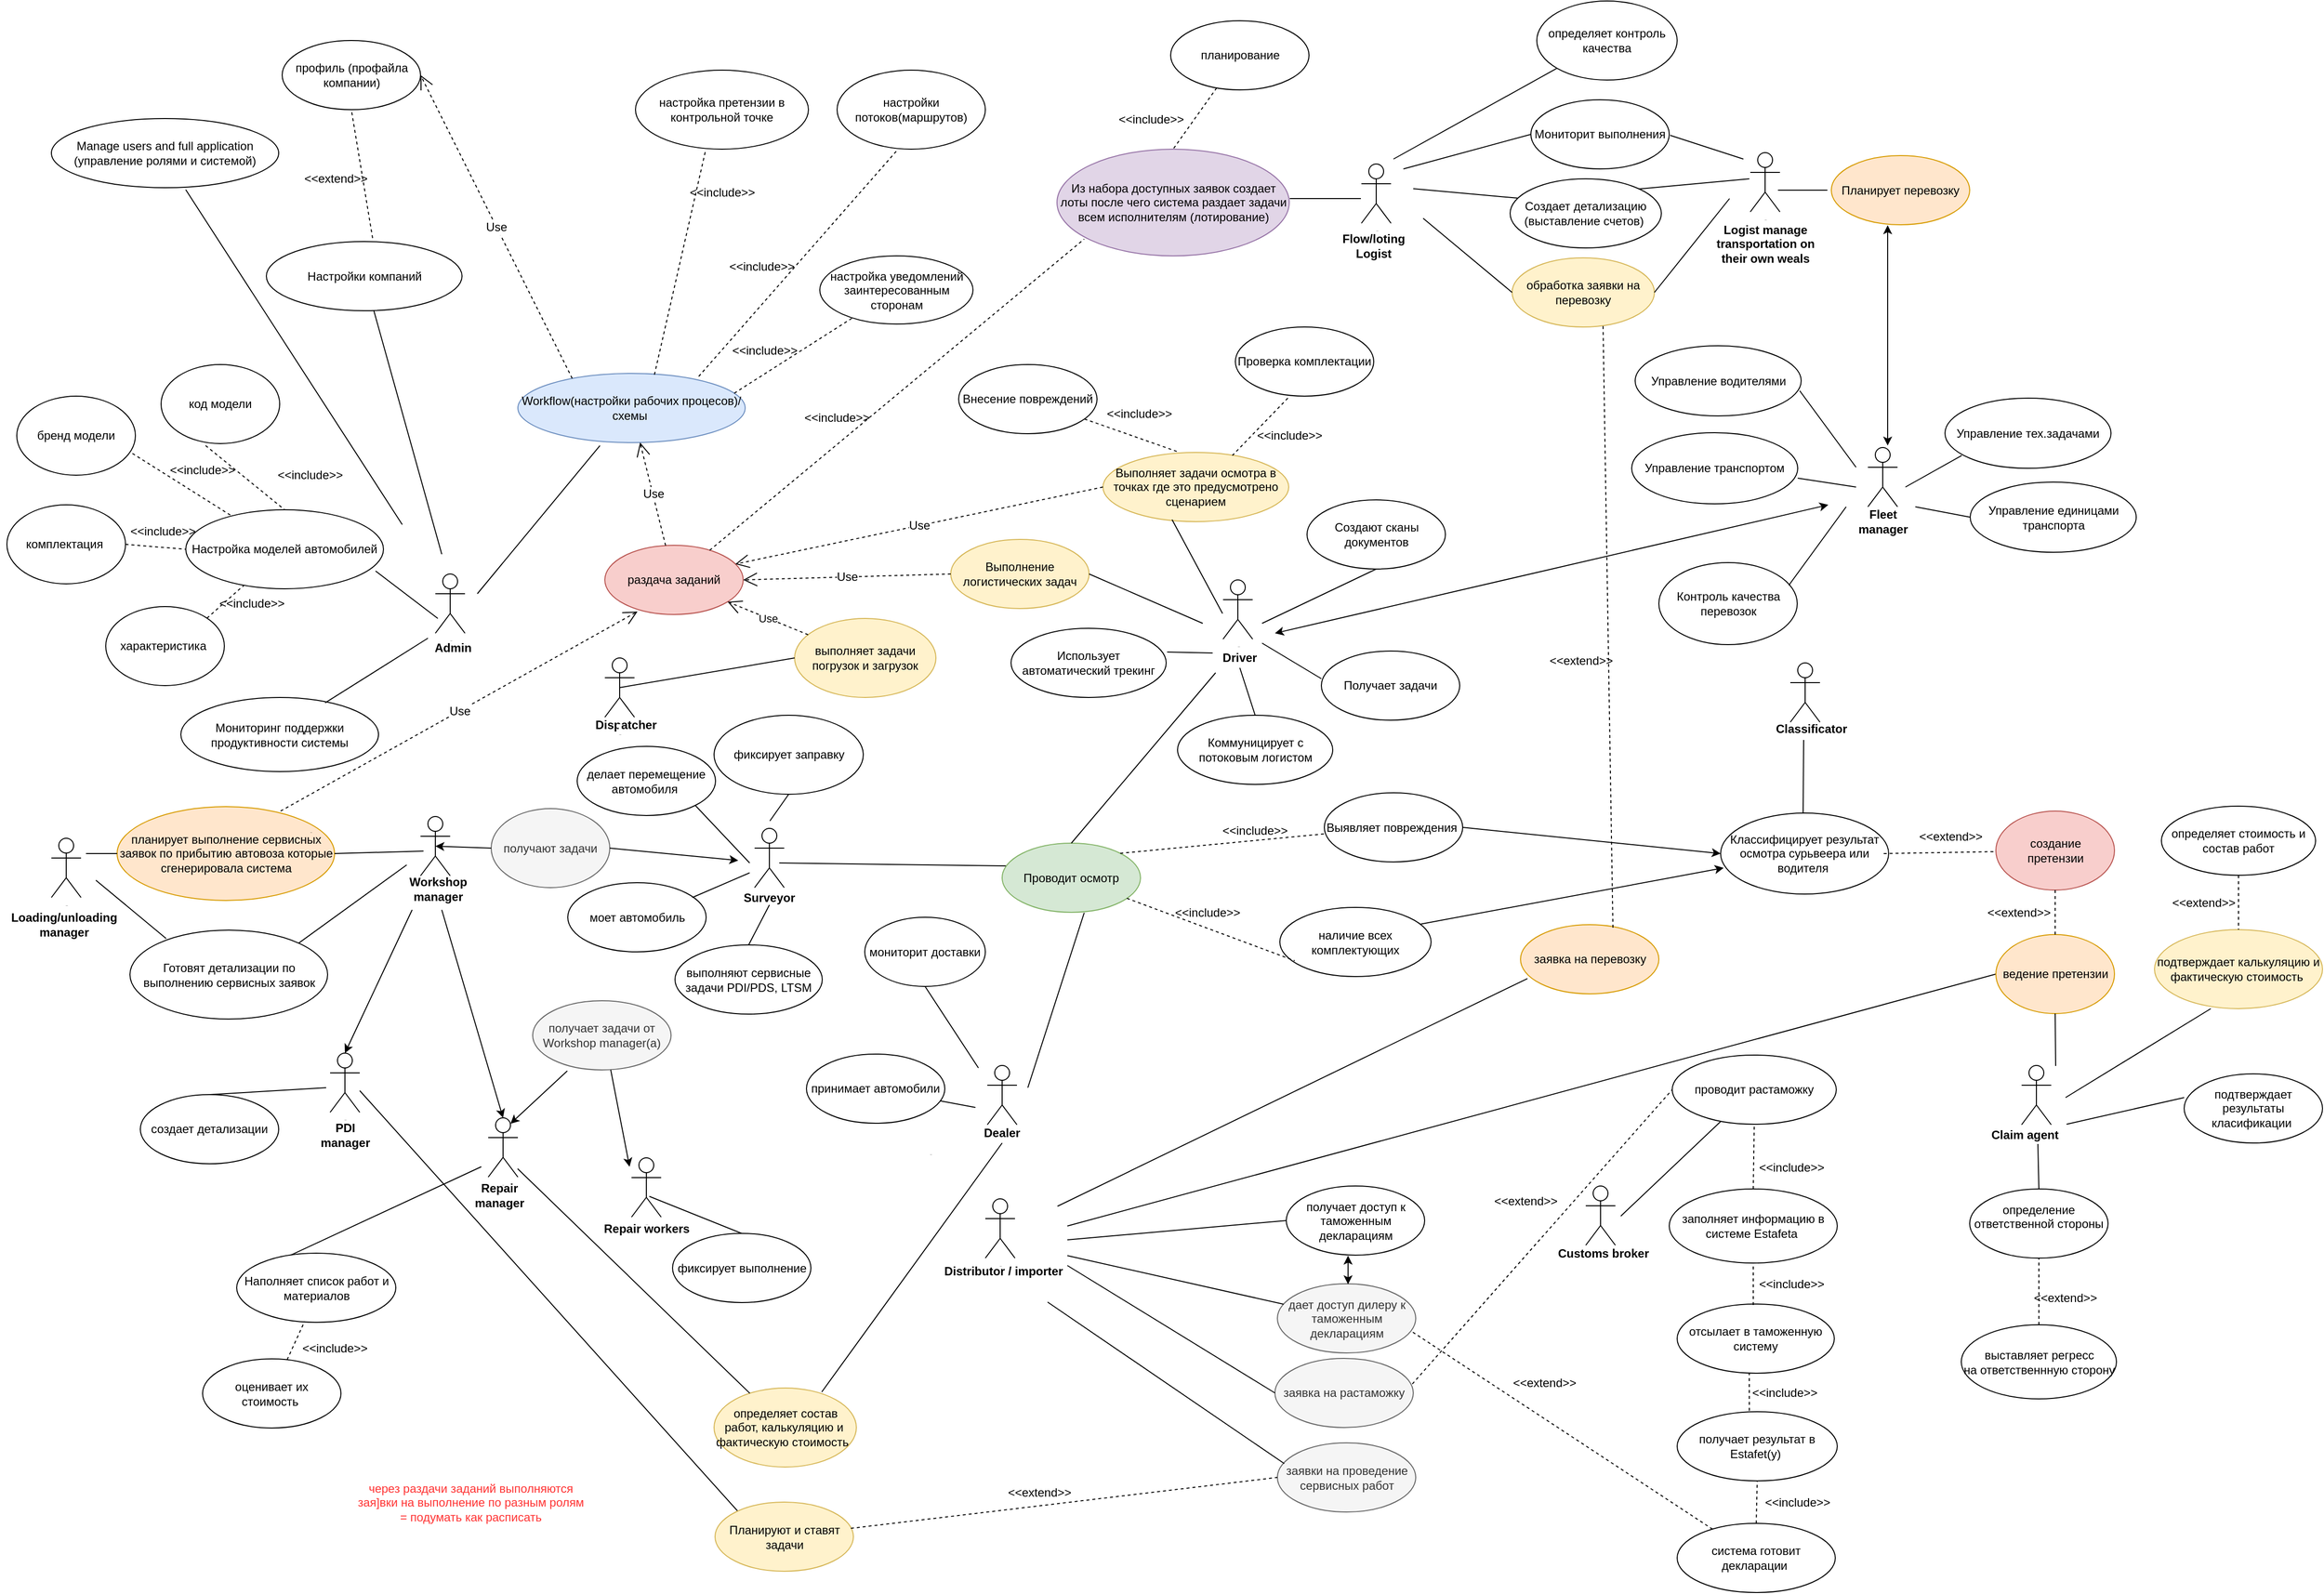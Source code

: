 <mxfile version="10.8.9" type="github"><diagram id="R2_hiwAHuuvocWHa6k4q" name="Page-1"><mxGraphModel dx="1394" dy="747" grid="1" gridSize="10" guides="1" tooltips="1" connect="1" arrows="1" fold="1" page="1" pageScale="1" pageWidth="827" pageHeight="1169" math="0" shadow="0"><root><mxCell id="0"/><mxCell id="1" parent="0"/><mxCell id="cYWx2l_ZJ7mPshuxDzuS-1" value="Actor" style="shape=umlActor;verticalLabelPosition=bottom;labelBackgroundColor=#ffffff;verticalAlign=top;html=1;shadow=0;fontSize=1;" parent="1" vertex="1"><mxGeometry x="480.5" y="600" width="30" height="60" as="geometry"/></mxCell><mxCell id="cYWx2l_ZJ7mPshuxDzuS-2" value="Manage users and full application&lt;br&gt;(управление ролями и системой)&lt;br&gt;" style="ellipse;whiteSpace=wrap;html=1;" parent="1" vertex="1"><mxGeometry x="92" y="139" width="230" height="70" as="geometry"/></mxCell><mxCell id="cYWx2l_ZJ7mPshuxDzuS-3" value="Workflow(настройки рабочих процесов)/схемы&amp;nbsp;" style="ellipse;whiteSpace=wrap;html=1;fillColor=#dae8fc;strokeColor=#6c8ebf;" parent="1" vertex="1"><mxGeometry x="564" y="397" width="230" height="70" as="geometry"/></mxCell><mxCell id="cYWx2l_ZJ7mPshuxDzuS-4" value="Admin" style="text;html=1;strokeColor=none;fillColor=none;align=center;verticalAlign=middle;whiteSpace=wrap;rounded=0;shadow=0;fontStyle=1" parent="1" vertex="1"><mxGeometry x="465.5" y="665" width="65" height="20" as="geometry"/></mxCell><mxCell id="cYWx2l_ZJ7mPshuxDzuS-5" value="Actor" style="shape=umlActor;verticalLabelPosition=bottom;labelBackgroundColor=#ffffff;verticalAlign=top;html=1;outlineConnect=0;shadow=0;fontSize=1;fontColor=none;" parent="1" vertex="1"><mxGeometry x="1037" y="1232.5" width="30" height="60" as="geometry"/></mxCell><mxCell id="cYWx2l_ZJ7mPshuxDzuS-6" value="Actor" style="shape=umlActor;verticalLabelPosition=bottom;labelBackgroundColor=#ffffff;verticalAlign=top;html=1;outlineConnect=0;shadow=0;fontSize=1;fontColor=none;" parent="1" vertex="1"><mxGeometry x="1644.5" y="1219.5" width="30" height="60" as="geometry"/></mxCell><mxCell id="cYWx2l_ZJ7mPshuxDzuS-7" value="&lt;br&gt;&lt;span&gt;Distributor / importer&lt;/span&gt;&lt;br&gt;" style="text;html=1;strokeColor=none;fillColor=none;align=center;verticalAlign=middle;whiteSpace=wrap;rounded=0;shadow=0;fontStyle=1" parent="1" vertex="1"><mxGeometry x="987" y="1282.5" width="137" height="30" as="geometry"/></mxCell><mxCell id="cYWx2l_ZJ7mPshuxDzuS-8" value="&lt;br&gt;&lt;span&gt;Customs broker&lt;/span&gt;&lt;br&gt;" style="text;html=1;strokeColor=none;fillColor=none;align=center;verticalAlign=middle;whiteSpace=wrap;rounded=0;shadow=0;fontStyle=1" parent="1" vertex="1"><mxGeometry x="1593.5" y="1264.5" width="137" height="30" as="geometry"/></mxCell><mxCell id="cYWx2l_ZJ7mPshuxDzuS-9" value="Настройки компаний" style="ellipse;whiteSpace=wrap;html=1;" parent="1" vertex="1"><mxGeometry x="309.5" y="263.5" width="198" height="70" as="geometry"/></mxCell><mxCell id="cYWx2l_ZJ7mPshuxDzuS-10" value="" style="endArrow=none;html=1;fontFamily=Helvetica;fontSize=12;fontColor=none;entryX=0.591;entryY=1.029;entryDx=0;entryDy=0;entryPerimeter=0;" parent="1" target="cYWx2l_ZJ7mPshuxDzuS-2" edge="1"><mxGeometry width="50" height="50" relative="1" as="geometry"><mxPoint x="447" y="550" as="sourcePoint"/><mxPoint x="593" y="720" as="targetPoint"/></mxGeometry></mxCell><mxCell id="cYWx2l_ZJ7mPshuxDzuS-11" value="" style="endArrow=none;html=1;fontFamily=Helvetica;fontSize=12;fontColor=none;entryX=0.361;entryY=1.043;entryDx=0;entryDy=0;entryPerimeter=0;" parent="1" target="cYWx2l_ZJ7mPshuxDzuS-3" edge="1"><mxGeometry width="50" height="50" relative="1" as="geometry"><mxPoint x="523" y="620" as="sourcePoint"/><mxPoint x="631" y="770" as="targetPoint"/></mxGeometry></mxCell><mxCell id="cYWx2l_ZJ7mPshuxDzuS-12" value="" style="endArrow=none;html=1;fontFamily=Helvetica;fontSize=12;fontColor=none;" parent="1" target="cYWx2l_ZJ7mPshuxDzuS-9" edge="1"><mxGeometry width="50" height="50" relative="1" as="geometry"><mxPoint x="487" y="580" as="sourcePoint"/><mxPoint x="660.5" y="755" as="targetPoint"/></mxGeometry></mxCell><mxCell id="cYWx2l_ZJ7mPshuxDzuS-13" value="Actor" style="shape=umlActor;verticalLabelPosition=bottom;labelBackgroundColor=#ffffff;verticalAlign=top;html=1;fontSize=1;" parent="1" vertex="1"><mxGeometry x="1851.5" y="690" width="30" height="60" as="geometry"/></mxCell><mxCell id="cYWx2l_ZJ7mPshuxDzuS-14" value="Text" style="text;html=1;strokeColor=none;fillColor=none;align=center;verticalAlign=middle;whiteSpace=wrap;rounded=0;fontSize=1;" parent="1" vertex="1"><mxGeometry x="584" y="1053" width="40" height="20" as="geometry"/></mxCell><mxCell id="cYWx2l_ZJ7mPshuxDzuS-15" value="&lt;b&gt;Classificator&lt;/b&gt;" style="text;html=1;strokeColor=none;fillColor=none;align=center;verticalAlign=middle;whiteSpace=wrap;rounded=0;fontSize=12;" parent="1" vertex="1"><mxGeometry x="1823" y="747" width="100" height="20" as="geometry"/></mxCell><mxCell id="cYWx2l_ZJ7mPshuxDzuS-16" value="Классифицирует результат осмотра сурьвеера или водителя&amp;nbsp;" style="ellipse;whiteSpace=wrap;html=1;shadow=0;fontFamily=Helvetica;fontSize=12;fontColor=none;" parent="1" vertex="1"><mxGeometry x="1781" y="842" width="170" height="82" as="geometry"/></mxCell><mxCell id="cYWx2l_ZJ7mPshuxDzuS-17" value="Настройка моделей автомобилей" style="ellipse;whiteSpace=wrap;html=1;fontSize=12;" parent="1" vertex="1"><mxGeometry x="228" y="535" width="200" height="80" as="geometry"/></mxCell><mxCell id="cYWx2l_ZJ7mPshuxDzuS-18" value="Мониторинг поддержки продуктивности системы" style="ellipse;whiteSpace=wrap;html=1;fontSize=12;" parent="1" vertex="1"><mxGeometry x="223" y="725" width="200" height="75" as="geometry"/></mxCell><mxCell id="cYWx2l_ZJ7mPshuxDzuS-19" value="" style="endArrow=none;html=1;fontSize=12;exitX=0.96;exitY=0.775;exitDx=0;exitDy=0;exitPerimeter=0;" parent="1" source="cYWx2l_ZJ7mPshuxDzuS-17" edge="1"><mxGeometry width="50" height="50" relative="1" as="geometry"><mxPoint x="423" y="665" as="sourcePoint"/><mxPoint x="483" y="645" as="targetPoint"/></mxGeometry></mxCell><mxCell id="cYWx2l_ZJ7mPshuxDzuS-20" value="" style="endArrow=none;html=1;fontSize=12;exitX=0.73;exitY=0.073;exitDx=0;exitDy=0;exitPerimeter=0;" parent="1" source="cYWx2l_ZJ7mPshuxDzuS-18" edge="1"><mxGeometry width="50" height="50" relative="1" as="geometry"><mxPoint x="413" y="745" as="sourcePoint"/><mxPoint x="473" y="665" as="targetPoint"/></mxGeometry></mxCell><mxCell id="cYWx2l_ZJ7mPshuxDzuS-21" value="Actor" style="shape=umlActor;verticalLabelPosition=bottom;labelBackgroundColor=#ffffff;verticalAlign=top;html=1;fontSize=1;" parent="1" vertex="1"><mxGeometry x="1417.5" y="185" width="30" height="60" as="geometry"/></mxCell><mxCell id="cYWx2l_ZJ7mPshuxDzuS-22" value="Actor" style="shape=umlActor;verticalLabelPosition=bottom;labelBackgroundColor=#ffffff;verticalAlign=top;html=1;fontSize=1;" parent="1" vertex="1"><mxGeometry x="1811" y="173.5" width="30" height="60" as="geometry"/></mxCell><mxCell id="cYWx2l_ZJ7mPshuxDzuS-23" value="Logist manage transportation on their own weals" style="text;html=1;strokeColor=none;fillColor=none;align=center;verticalAlign=middle;whiteSpace=wrap;rounded=0;fontSize=12;fontStyle=1" parent="1" vertex="1"><mxGeometry x="1770.5" y="236.5" width="111" height="58" as="geometry"/></mxCell><mxCell id="cYWx2l_ZJ7mPshuxDzuS-24" value="Flow/loting Logist" style="text;html=1;strokeColor=none;fillColor=none;align=center;verticalAlign=middle;whiteSpace=wrap;rounded=0;fontSize=12;fontStyle=1" parent="1" vertex="1"><mxGeometry x="1385" y="258" width="90" height="20" as="geometry"/></mxCell><mxCell id="cYWx2l_ZJ7mPshuxDzuS-25" value="обработка заявки на перевозку" style="ellipse;whiteSpace=wrap;html=1;fontSize=12;fillColor=#fff2cc;strokeColor=#d6b656;" parent="1" vertex="1"><mxGeometry x="1570" y="280" width="144" height="70" as="geometry"/></mxCell><mxCell id="cYWx2l_ZJ7mPshuxDzuS-26" value="Планирует перевозку" style="ellipse;whiteSpace=wrap;html=1;fontSize=12;fillColor=#ffe6cc;strokeColor=#d79b00;" parent="1" vertex="1"><mxGeometry x="1893" y="176.5" width="140" height="70" as="geometry"/></mxCell><mxCell id="cYWx2l_ZJ7mPshuxDzuS-27" value="Мониторит выполнения" style="ellipse;whiteSpace=wrap;html=1;fontSize=12;" parent="1" vertex="1"><mxGeometry x="1589" y="120" width="140" height="70" as="geometry"/></mxCell><mxCell id="cYWx2l_ZJ7mPshuxDzuS-28" value="Создает детализацию&lt;br&gt;(выставление счетов)&amp;nbsp;" style="ellipse;whiteSpace=wrap;html=1;fontSize=12;" parent="1" vertex="1"><mxGeometry x="1568" y="200" width="153" height="70" as="geometry"/></mxCell><mxCell id="cYWx2l_ZJ7mPshuxDzuS-29" value="" style="endArrow=none;html=1;fontSize=12;" parent="1" edge="1"><mxGeometry width="50" height="50" relative="1" as="geometry"><mxPoint x="1730" y="156" as="sourcePoint"/><mxPoint x="1804" y="180" as="targetPoint"/></mxGeometry></mxCell><mxCell id="cYWx2l_ZJ7mPshuxDzuS-30" value="" style="endArrow=none;html=1;fontSize=12;entryX=0.049;entryY=0.279;entryDx=0;entryDy=0;entryPerimeter=0;" parent="1" target="cYWx2l_ZJ7mPshuxDzuS-28" edge="1"><mxGeometry width="50" height="50" relative="1" as="geometry"><mxPoint x="1470" y="210" as="sourcePoint"/><mxPoint x="1557" y="293" as="targetPoint"/></mxGeometry></mxCell><mxCell id="cYWx2l_ZJ7mPshuxDzuS-31" value="" style="endArrow=none;html=1;fontSize=12;" parent="1" edge="1"><mxGeometry width="50" height="50" relative="1" as="geometry"><mxPoint x="1889" y="211.5" as="sourcePoint"/><mxPoint x="1839" y="211.5" as="targetPoint"/></mxGeometry></mxCell><mxCell id="cYWx2l_ZJ7mPshuxDzuS-32" value="" style="endArrow=none;html=1;fontSize=12;exitX=1;exitY=0.5;exitDx=0;exitDy=0;" parent="1" source="cYWx2l_ZJ7mPshuxDzuS-25" edge="1"><mxGeometry width="50" height="50" relative="1" as="geometry"><mxPoint x="1760" y="400" as="sourcePoint"/><mxPoint x="1790" y="220" as="targetPoint"/></mxGeometry></mxCell><mxCell id="cYWx2l_ZJ7mPshuxDzuS-33" value="" style="endArrow=none;html=1;fontSize=12;entryX=0;entryY=0.5;entryDx=0;entryDy=0;" parent="1" target="cYWx2l_ZJ7mPshuxDzuS-25" edge="1"><mxGeometry width="50" height="50" relative="1" as="geometry"><mxPoint x="1480" y="240" as="sourcePoint"/><mxPoint x="1367.5" y="872.5" as="targetPoint"/></mxGeometry></mxCell><mxCell id="cYWx2l_ZJ7mPshuxDzuS-34" value="" style="endArrow=none;html=1;fontSize=12;entryX=0;entryY=0.5;entryDx=0;entryDy=0;" parent="1" target="cYWx2l_ZJ7mPshuxDzuS-27" edge="1"><mxGeometry width="50" height="50" relative="1" as="geometry"><mxPoint x="1460" y="190" as="sourcePoint"/><mxPoint x="1377.5" y="992.5" as="targetPoint"/></mxGeometry></mxCell><mxCell id="cYWx2l_ZJ7mPshuxDzuS-35" value="" style="endArrow=none;html=1;fontSize=12;exitX=1;exitY=0;exitDx=0;exitDy=0;" parent="1" source="cYWx2l_ZJ7mPshuxDzuS-28" edge="1"><mxGeometry width="50" height="50" relative="1" as="geometry"><mxPoint x="1709.5" y="277.5" as="sourcePoint"/><mxPoint x="1810" y="200" as="targetPoint"/></mxGeometry></mxCell><mxCell id="cYWx2l_ZJ7mPshuxDzuS-36" value="Из набора доступных заявок создает лоты после чего система раздает задачи всем исполнителям (лотирование)" style="ellipse;whiteSpace=wrap;html=1;fontSize=12;fillColor=#e1d5e7;strokeColor=#9673a6;" parent="1" vertex="1"><mxGeometry x="1109.5" y="170" width="235" height="108" as="geometry"/></mxCell><mxCell id="cYWx2l_ZJ7mPshuxDzuS-37" value="планирование" style="ellipse;whiteSpace=wrap;html=1;fontSize=12;" parent="1" vertex="1"><mxGeometry x="1224.5" y="40" width="140" height="70" as="geometry"/></mxCell><mxCell id="cYWx2l_ZJ7mPshuxDzuS-38" value="раздача заданий" style="ellipse;whiteSpace=wrap;html=1;fontSize=12;fillColor=#f8cecc;strokeColor=#b85450;" parent="1" vertex="1"><mxGeometry x="652" y="571" width="140" height="70" as="geometry"/></mxCell><mxCell id="cYWx2l_ZJ7mPshuxDzuS-39" value="" style="endArrow=none;dashed=1;html=1;fontSize=12;entryX=0.5;entryY=0;entryDx=0;entryDy=0;" parent="1" source="cYWx2l_ZJ7mPshuxDzuS-37" target="cYWx2l_ZJ7mPshuxDzuS-36" edge="1"><mxGeometry width="50" height="50" relative="1" as="geometry"><mxPoint x="1066" y="361" as="sourcePoint"/><mxPoint x="1207" y="280" as="targetPoint"/></mxGeometry></mxCell><mxCell id="cYWx2l_ZJ7mPshuxDzuS-40" value="" style="endArrow=none;dashed=1;html=1;fontSize=12;entryX=0.117;entryY=0.843;entryDx=0;entryDy=0;entryPerimeter=0;" parent="1" source="cYWx2l_ZJ7mPshuxDzuS-38" target="cYWx2l_ZJ7mPshuxDzuS-36" edge="1"><mxGeometry width="50" height="50" relative="1" as="geometry"><mxPoint x="1266" y="361" as="sourcePoint"/><mxPoint x="1264" y="296" as="targetPoint"/></mxGeometry></mxCell><mxCell id="cYWx2l_ZJ7mPshuxDzuS-41" value="&amp;lt;&amp;lt;include&amp;gt;&amp;gt;" style="text;html=1;strokeColor=none;fillColor=none;align=center;verticalAlign=middle;whiteSpace=wrap;rounded=0;fontSize=12;" parent="1" vertex="1"><mxGeometry x="1184.5" y="130" width="40" height="20" as="geometry"/></mxCell><mxCell id="cYWx2l_ZJ7mPshuxDzuS-42" value="&amp;lt;&amp;lt;include&amp;gt;&amp;gt;" style="text;html=1;strokeColor=none;fillColor=none;align=center;verticalAlign=middle;whiteSpace=wrap;rounded=0;fontSize=12;" parent="1" vertex="1"><mxGeometry x="867" y="432" width="40" height="20" as="geometry"/></mxCell><mxCell id="cYWx2l_ZJ7mPshuxDzuS-43" value="Actor" style="shape=umlActor;verticalLabelPosition=bottom;labelBackgroundColor=#ffffff;verticalAlign=top;html=1;shadow=0;fontSize=1;" parent="1" vertex="1"><mxGeometry x="1277.5" y="606" width="30" height="60" as="geometry"/></mxCell><mxCell id="cYWx2l_ZJ7mPshuxDzuS-44" value="Driver" style="text;html=1;strokeColor=none;fillColor=none;align=center;verticalAlign=middle;whiteSpace=wrap;rounded=0;shadow=0;fontStyle=1" parent="1" vertex="1"><mxGeometry x="1262" y="675" width="65" height="20" as="geometry"/></mxCell><mxCell id="cYWx2l_ZJ7mPshuxDzuS-45" value="Получает задачи" style="ellipse;whiteSpace=wrap;html=1;fontSize=12;" parent="1" vertex="1"><mxGeometry x="1377" y="678" width="140" height="70" as="geometry"/></mxCell><mxCell id="cYWx2l_ZJ7mPshuxDzuS-46" value="Выполнение логистических задач" style="ellipse;whiteSpace=wrap;html=1;fontSize=12;fillColor=#fff2cc;strokeColor=#d6b656;" parent="1" vertex="1"><mxGeometry x="1002" y="565" width="140" height="70" as="geometry"/></mxCell><mxCell id="cYWx2l_ZJ7mPshuxDzuS-47" value="Выполняет задачи осмотра в точках где это предусмотрено сценарием" style="ellipse;whiteSpace=wrap;html=1;fontSize=12;fillColor=#fff2cc;strokeColor=#d6b656;" parent="1" vertex="1"><mxGeometry x="1156" y="477" width="188" height="70" as="geometry"/></mxCell><mxCell id="cYWx2l_ZJ7mPshuxDzuS-48" value="Использует автоматический трекинг" style="ellipse;whiteSpace=wrap;html=1;fontSize=12;" parent="1" vertex="1"><mxGeometry x="1063" y="655" width="157" height="70" as="geometry"/></mxCell><mxCell id="cYWx2l_ZJ7mPshuxDzuS-49" value="Внесение повреждений" style="ellipse;whiteSpace=wrap;html=1;fontSize=12;" parent="1" vertex="1"><mxGeometry x="1010" y="388" width="140" height="70" as="geometry"/></mxCell><mxCell id="cYWx2l_ZJ7mPshuxDzuS-50" value="Проверка комплектации" style="ellipse;whiteSpace=wrap;html=1;fontSize=12;" parent="1" vertex="1"><mxGeometry x="1290" y="350" width="140" height="70" as="geometry"/></mxCell><mxCell id="cYWx2l_ZJ7mPshuxDzuS-51" value="" style="endArrow=none;html=1;fontSize=12;entryX=0;entryY=0.4;entryDx=0;entryDy=0;entryPerimeter=0;" parent="1" target="cYWx2l_ZJ7mPshuxDzuS-45" edge="1"><mxGeometry width="50" height="50" relative="1" as="geometry"><mxPoint x="1317" y="670" as="sourcePoint"/><mxPoint x="1377" y="670" as="targetPoint"/></mxGeometry></mxCell><mxCell id="cYWx2l_ZJ7mPshuxDzuS-52" value="" style="endArrow=none;html=1;fontSize=12;exitX=1.006;exitY=0.343;exitDx=0;exitDy=0;exitPerimeter=0;" parent="1" source="cYWx2l_ZJ7mPshuxDzuS-48" edge="1"><mxGeometry width="50" height="50" relative="1" as="geometry"><mxPoint x="1217" y="740" as="sourcePoint"/><mxPoint x="1267" y="680" as="targetPoint"/></mxGeometry></mxCell><mxCell id="cYWx2l_ZJ7mPshuxDzuS-53" value="" style="endArrow=none;dashed=1;html=1;fontSize=12;entryX=0.399;entryY=-0.014;entryDx=0;entryDy=0;entryPerimeter=0;" parent="1" source="cYWx2l_ZJ7mPshuxDzuS-49" target="cYWx2l_ZJ7mPshuxDzuS-47" edge="1"><mxGeometry width="50" height="50" relative="1" as="geometry"><mxPoint x="1057" y="540" as="sourcePoint"/><mxPoint x="1087" y="580" as="targetPoint"/></mxGeometry></mxCell><mxCell id="cYWx2l_ZJ7mPshuxDzuS-54" value="" style="endArrow=none;dashed=1;html=1;fontSize=12;exitX=0.379;exitY=1.029;exitDx=0;exitDy=0;exitPerimeter=0;" parent="1" source="cYWx2l_ZJ7mPshuxDzuS-50" edge="1"><mxGeometry width="50" height="50" relative="1" as="geometry"><mxPoint x="1007" y="730" as="sourcePoint"/><mxPoint x="1287" y="480" as="targetPoint"/></mxGeometry></mxCell><mxCell id="cYWx2l_ZJ7mPshuxDzuS-55" value="Коммуницирует с потоковым логистом" style="ellipse;whiteSpace=wrap;html=1;fontSize=12;" parent="1" vertex="1"><mxGeometry x="1231.5" y="743" width="157" height="70" as="geometry"/></mxCell><mxCell id="cYWx2l_ZJ7mPshuxDzuS-56" value="" style="endArrow=none;html=1;fontSize=12;exitX=0.5;exitY=0;exitDx=0;exitDy=0;entryX=0.5;entryY=1;entryDx=0;entryDy=0;" parent="1" source="cYWx2l_ZJ7mPshuxDzuS-55" target="cYWx2l_ZJ7mPshuxDzuS-44" edge="1"><mxGeometry width="50" height="50" relative="1" as="geometry"><mxPoint x="1267" y="760" as="sourcePoint"/><mxPoint x="1317" y="710" as="targetPoint"/></mxGeometry></mxCell><mxCell id="cYWx2l_ZJ7mPshuxDzuS-57" value="Создают сканы документов" style="ellipse;whiteSpace=wrap;html=1;fontSize=12;" parent="1" vertex="1"><mxGeometry x="1362.5" y="525" width="140" height="70" as="geometry"/></mxCell><mxCell id="cYWx2l_ZJ7mPshuxDzuS-58" value="" style="endArrow=none;html=1;fontSize=12;entryX=0.5;entryY=1;entryDx=0;entryDy=0;" parent="1" target="cYWx2l_ZJ7mPshuxDzuS-57" edge="1"><mxGeometry width="50" height="50" relative="1" as="geometry"><mxPoint x="1317" y="650" as="sourcePoint"/><mxPoint x="1327" y="560" as="targetPoint"/></mxGeometry></mxCell><mxCell id="cYWx2l_ZJ7mPshuxDzuS-59" value="&amp;lt;&amp;lt;include&amp;gt;&amp;gt;" style="text;html=1;strokeColor=none;fillColor=none;align=center;verticalAlign=middle;whiteSpace=wrap;rounded=0;fontSize=12;" parent="1" vertex="1"><mxGeometry x="1173" y="428" width="40" height="20" as="geometry"/></mxCell><mxCell id="cYWx2l_ZJ7mPshuxDzuS-60" value="&amp;lt;&amp;lt;include&amp;gt;&amp;gt;" style="text;html=1;strokeColor=none;fillColor=none;align=center;verticalAlign=middle;whiteSpace=wrap;rounded=0;fontSize=12;" parent="1" vertex="1"><mxGeometry x="1324.5" y="450" width="40" height="20" as="geometry"/></mxCell><mxCell id="cYWx2l_ZJ7mPshuxDzuS-61" value="Actor" style="shape=umlActor;verticalLabelPosition=bottom;labelBackgroundColor=#ffffff;verticalAlign=top;html=1;fontSize=1;" parent="1" vertex="1"><mxGeometry x="803.5" y="857.5" width="30" height="60" as="geometry"/></mxCell><mxCell id="cYWx2l_ZJ7mPshuxDzuS-62" value="&lt;br&gt;&lt;span&gt;Surveyor&lt;/span&gt;&lt;br&gt;" style="text;html=1;strokeColor=none;fillColor=none;align=center;verticalAlign=middle;whiteSpace=wrap;rounded=0;shadow=0;fontStyle=1" parent="1" vertex="1"><mxGeometry x="781" y="905" width="75" height="30" as="geometry"/></mxCell><mxCell id="cYWx2l_ZJ7mPshuxDzuS-66" value="делает перемещение автомобиля&amp;nbsp;" style="ellipse;whiteSpace=wrap;html=1;fontSize=12;" parent="1" vertex="1"><mxGeometry x="624" y="774.5" width="140" height="70" as="geometry"/></mxCell><mxCell id="cYWx2l_ZJ7mPshuxDzuS-67" value="моет автомобиль" style="ellipse;whiteSpace=wrap;html=1;fontSize=12;" parent="1" vertex="1"><mxGeometry x="614.5" y="912.5" width="140" height="70" as="geometry"/></mxCell><mxCell id="cYWx2l_ZJ7mPshuxDzuS-68" value="фиксирует заправку" style="ellipse;whiteSpace=wrap;html=1;fontSize=12;" parent="1" vertex="1"><mxGeometry x="762.5" y="743" width="151" height="80" as="geometry"/></mxCell><mxCell id="cYWx2l_ZJ7mPshuxDzuS-69" value="" style="endArrow=none;html=1;fontSize=12;entryX=0.039;entryY=0.329;entryDx=0;entryDy=0;entryPerimeter=0;" parent="1" target="cYWx2l_ZJ7mPshuxDzuS-101" edge="1"><mxGeometry width="50" height="50" relative="1" as="geometry"><mxPoint x="828.5" y="892.5" as="sourcePoint"/><mxPoint x="904" y="877" as="targetPoint"/></mxGeometry></mxCell><mxCell id="cYWx2l_ZJ7mPshuxDzuS-70" value="" style="endArrow=none;html=1;fontSize=12;exitX=1;exitY=1;exitDx=0;exitDy=0;" parent="1" source="cYWx2l_ZJ7mPshuxDzuS-66" edge="1"><mxGeometry width="50" height="50" relative="1" as="geometry"><mxPoint x="748.5" y="865.5" as="sourcePoint"/><mxPoint x="798.5" y="892.5" as="targetPoint"/></mxGeometry></mxCell><mxCell id="cYWx2l_ZJ7mPshuxDzuS-71" value="" style="endArrow=none;html=1;fontSize=12;entryX=0.5;entryY=1;entryDx=0;entryDy=0;" parent="1" target="cYWx2l_ZJ7mPshuxDzuS-68" edge="1"><mxGeometry width="50" height="50" relative="1" as="geometry"><mxPoint x="819" y="850" as="sourcePoint"/><mxPoint x="868.5" y="952.5" as="targetPoint"/></mxGeometry></mxCell><mxCell id="cYWx2l_ZJ7mPshuxDzuS-72" value="" style="endArrow=none;html=1;fontSize=12;exitX=0.9;exitY=0.214;exitDx=0;exitDy=0;exitPerimeter=0;" parent="1" source="cYWx2l_ZJ7mPshuxDzuS-67" edge="1"><mxGeometry width="50" height="50" relative="1" as="geometry"><mxPoint x="748.5" y="952.5" as="sourcePoint"/><mxPoint x="798.5" y="902.5" as="targetPoint"/></mxGeometry></mxCell><mxCell id="cYWx2l_ZJ7mPshuxDzuS-73" value="выполняют сервисные задачи PDI/PDS, LTSM" style="ellipse;whiteSpace=wrap;html=1;fontSize=12;" parent="1" vertex="1"><mxGeometry x="723" y="975.5" width="149" height="70" as="geometry"/></mxCell><mxCell id="cYWx2l_ZJ7mPshuxDzuS-74" value="" style="endArrow=none;html=1;fontSize=12;entryX=0.5;entryY=1;entryDx=0;entryDy=0;exitX=0.5;exitY=0;exitDx=0;exitDy=0;" parent="1" source="cYWx2l_ZJ7mPshuxDzuS-73" target="cYWx2l_ZJ7mPshuxDzuS-62" edge="1"><mxGeometry width="50" height="50" relative="1" as="geometry"><mxPoint x="788.5" y="982.5" as="sourcePoint"/><mxPoint x="838.5" y="932.5" as="targetPoint"/></mxGeometry></mxCell><mxCell id="cYWx2l_ZJ7mPshuxDzuS-75" value="Actor" style="shape=umlActor;verticalLabelPosition=bottom;labelBackgroundColor=#ffffff;verticalAlign=top;html=1;outlineConnect=0;fontSize=1;" parent="1" vertex="1"><mxGeometry x="465.5" y="845.5" width="30" height="60" as="geometry"/></mxCell><mxCell id="cYWx2l_ZJ7mPshuxDzuS-76" value="&lt;br&gt;&lt;span&gt;Loading/unloading manager&lt;/span&gt;&lt;br&gt;" style="text;html=1;strokeColor=none;fillColor=none;align=center;verticalAlign=middle;whiteSpace=wrap;rounded=0;shadow=0;fontStyle=1" parent="1" vertex="1"><mxGeometry x="40" y="927.5" width="130" height="40" as="geometry"/></mxCell><mxCell id="cYWx2l_ZJ7mPshuxDzuS-77" value="планирует выполнение сервисных заявок по прибытию автовоза которые сгенерировала система" style="ellipse;whiteSpace=wrap;html=1;fontSize=12;fillColor=#ffe6cc;strokeColor=#d79b00;" parent="1" vertex="1"><mxGeometry x="158.5" y="835.5" width="220" height="95" as="geometry"/></mxCell><mxCell id="cYWx2l_ZJ7mPshuxDzuS-78" value="Text" style="text;html=1;resizable=0;points=[];autosize=1;align=left;verticalAlign=top;spacingTop=-4;fontSize=1;" parent="1" vertex="1"><mxGeometry x="351.5" y="857.5" width="20" as="geometry"/></mxCell><mxCell id="cYWx2l_ZJ7mPshuxDzuS-79" value="Actor" style="shape=umlActor;verticalLabelPosition=bottom;labelBackgroundColor=#ffffff;verticalAlign=top;html=1;outlineConnect=0;fontSize=1;" parent="1" vertex="1"><mxGeometry x="92" y="867.5" width="30" height="60" as="geometry"/></mxCell><mxCell id="cYWx2l_ZJ7mPshuxDzuS-80" value="&lt;br&gt;&lt;span&gt;Workshop manager&lt;/span&gt;&lt;br&gt;" style="text;html=1;strokeColor=none;fillColor=none;align=center;verticalAlign=middle;whiteSpace=wrap;rounded=0;shadow=0;fontStyle=1" parent="1" vertex="1"><mxGeometry x="446" y="891.5" width="75" height="40" as="geometry"/></mxCell><mxCell id="cYWx2l_ZJ7mPshuxDzuS-81" value="" style="endArrow=none;html=1;fontSize=12;fontColor=#000000;entryX=0;entryY=0.5;entryDx=0;entryDy=0;" parent="1" target="cYWx2l_ZJ7mPshuxDzuS-77" edge="1"><mxGeometry width="50" height="50" relative="1" as="geometry"><mxPoint x="127" y="883" as="sourcePoint"/><mxPoint x="198.5" y="940.5" as="targetPoint"/></mxGeometry></mxCell><mxCell id="cYWx2l_ZJ7mPshuxDzuS-82" value="" style="endArrow=none;html=1;fontSize=12;fontColor=#000000;exitX=1;exitY=0.5;exitDx=0;exitDy=0;" parent="1" source="cYWx2l_ZJ7mPshuxDzuS-77" edge="1"><mxGeometry width="50" height="50" relative="1" as="geometry"><mxPoint x="378.5" y="910.5" as="sourcePoint"/><mxPoint x="468.5" y="880.5" as="targetPoint"/></mxGeometry></mxCell><mxCell id="cYWx2l_ZJ7mPshuxDzuS-83" value="Готовят детализации по выполнению сервисных заявок" style="ellipse;whiteSpace=wrap;html=1;fontSize=12;fontColor=#000000;" parent="1" vertex="1"><mxGeometry x="171.5" y="960.5" width="200" height="90" as="geometry"/></mxCell><mxCell id="cYWx2l_ZJ7mPshuxDzuS-84" value="" style="endArrow=none;html=1;fontSize=12;fontColor=#000000;entryX=0.183;entryY=0.094;entryDx=0;entryDy=0;entryPerimeter=0;" parent="1" target="cYWx2l_ZJ7mPshuxDzuS-83" edge="1"><mxGeometry width="50" height="50" relative="1" as="geometry"><mxPoint x="137" y="910" as="sourcePoint"/><mxPoint x="178.5" y="910.5" as="targetPoint"/></mxGeometry></mxCell><mxCell id="cYWx2l_ZJ7mPshuxDzuS-85" value="" style="endArrow=none;html=1;fontSize=12;fontColor=#000000;entryX=0.25;entryY=0;entryDx=0;entryDy=0;exitX=1;exitY=0;exitDx=0;exitDy=0;" parent="1" source="cYWx2l_ZJ7mPshuxDzuS-83" edge="1"><mxGeometry width="50" height="50" relative="1" as="geometry"><mxPoint x="358.5" y="969.5" as="sourcePoint"/><mxPoint x="451.5" y="894.5" as="targetPoint"/></mxGeometry></mxCell><mxCell id="cYWx2l_ZJ7mPshuxDzuS-86" value="" style="endArrow=none;html=1;fontSize=12;fontColor=#000000;exitX=0.42;exitY=1.05;exitDx=0;exitDy=0;exitPerimeter=0;" parent="1" edge="1" source="cYWx2l_ZJ7mPshuxDzuS-15"><mxGeometry width="50" height="50" relative="1" as="geometry"><mxPoint x="1869" y="767" as="sourcePoint"/><mxPoint x="1864.473" y="842.017" as="targetPoint"/></mxGeometry></mxCell><mxCell id="cYWx2l_ZJ7mPshuxDzuS-87" value="Actor" style="shape=umlActor;verticalLabelPosition=bottom;labelBackgroundColor=#ffffff;verticalAlign=top;html=1;fontSize=1;" parent="1" vertex="1"><mxGeometry x="1039" y="1097.5" width="30" height="60" as="geometry"/></mxCell><mxCell id="cYWx2l_ZJ7mPshuxDzuS-88" value="Text" style="text;html=1;strokeColor=none;fillColor=none;align=center;verticalAlign=middle;whiteSpace=wrap;rounded=0;fontSize=1;" parent="1" vertex="1"><mxGeometry x="962" y="1177" width="40" height="20" as="geometry"/></mxCell><mxCell id="cYWx2l_ZJ7mPshuxDzuS-89" value="&lt;b&gt;Dealer&lt;/b&gt;" style="text;html=1;strokeColor=none;fillColor=none;align=center;verticalAlign=middle;whiteSpace=wrap;rounded=0;fontSize=12;" parent="1" vertex="1"><mxGeometry x="1004" y="1156" width="100" height="20" as="geometry"/></mxCell><mxCell id="cYWx2l_ZJ7mPshuxDzuS-96" value="Actor" style="shape=umlActor;verticalLabelPosition=bottom;labelBackgroundColor=#ffffff;verticalAlign=top;html=1;fontSize=1;fontColor=none;labelBorderColor=#000000;noLabel=1;" parent="1" vertex="1"><mxGeometry x="2085.5" y="1097.5" width="30" height="60" as="geometry"/></mxCell><mxCell id="cYWx2l_ZJ7mPshuxDzuS-97" value="&lt;b&gt;Claim agent&lt;/b&gt;" style="text;html=1;strokeColor=none;fillColor=none;align=center;verticalAlign=middle;whiteSpace=wrap;rounded=0;fontSize=12;" parent="1" vertex="1"><mxGeometry x="2038.5" y="1157.5" width="100" height="20" as="geometry"/></mxCell><mxCell id="cYWx2l_ZJ7mPshuxDzuS-100" value="" style="endArrow=none;html=1;fontSize=1;fontColor=none;exitX=0;exitY=0.5;exitDx=0;exitDy=0;" parent="1" source="cYWx2l_ZJ7mPshuxDzuS-236" edge="1"><mxGeometry width="50" height="50" relative="1" as="geometry"><mxPoint x="1510" y="1080" as="sourcePoint"/><mxPoint x="1120" y="1260" as="targetPoint"/></mxGeometry></mxCell><mxCell id="cYWx2l_ZJ7mPshuxDzuS-101" value="&lt;span style=&quot;font-size: 12px&quot;&gt;Проводит осмотр&lt;/span&gt;" style="ellipse;whiteSpace=wrap;html=1;fontSize=1;fillColor=#d5e8d4;strokeColor=#82b366;" parent="1" vertex="1"><mxGeometry x="1054" y="872.5" width="140" height="70" as="geometry"/></mxCell><mxCell id="cYWx2l_ZJ7mPshuxDzuS-102" value="" style="endArrow=none;html=1;fontSize=1;fontColor=none;entryX=0.593;entryY=1.007;entryDx=0;entryDy=0;entryPerimeter=0;" parent="1" target="cYWx2l_ZJ7mPshuxDzuS-101" edge="1"><mxGeometry width="50" height="50" relative="1" as="geometry"><mxPoint x="1080" y="1120" as="sourcePoint"/><mxPoint x="1127" y="1110" as="targetPoint"/></mxGeometry></mxCell><mxCell id="cYWx2l_ZJ7mPshuxDzuS-104" value="заявка на растаможку" style="ellipse;whiteSpace=wrap;html=1;fontSize=12;fontColor=#333333;fillColor=#f5f5f5;strokeColor=#666666;" parent="1" vertex="1"><mxGeometry x="1330" y="1394" width="140" height="70" as="geometry"/></mxCell><mxCell id="cYWx2l_ZJ7mPshuxDzuS-105" value="" style="endArrow=none;html=1;fontSize=12;fontColor=none;entryX=0;entryY=0.5;entryDx=0;entryDy=0;" parent="1" target="cYWx2l_ZJ7mPshuxDzuS-104" edge="1"><mxGeometry width="50" height="50" relative="1" as="geometry"><mxPoint x="1120" y="1300" as="sourcePoint"/><mxPoint x="1223.711" y="1269" as="targetPoint"/></mxGeometry></mxCell><mxCell id="cYWx2l_ZJ7mPshuxDzuS-107" value="заявки на проведение сервисных работ" style="ellipse;whiteSpace=wrap;html=1;fontSize=12;fontColor=#333333;fillColor=#f5f5f5;strokeColor=#666666;" parent="1" vertex="1"><mxGeometry x="1332.5" y="1479.5" width="140" height="70" as="geometry"/></mxCell><mxCell id="cYWx2l_ZJ7mPshuxDzuS-108" value="" style="endArrow=none;html=1;fontSize=12;fontColor=none;entryX=0.05;entryY=0.3;entryDx=0;entryDy=0;entryPerimeter=0;" parent="1" target="cYWx2l_ZJ7mPshuxDzuS-107" edge="1"><mxGeometry width="50" height="50" relative="1" as="geometry"><mxPoint x="1100" y="1337" as="sourcePoint"/><mxPoint x="1327" y="1418" as="targetPoint"/></mxGeometry></mxCell><mxCell id="cYWx2l_ZJ7mPshuxDzuS-109" value="" style="endArrow=none;html=1;fontSize=12;fontColor=none;entryX=0.05;entryY=0.779;entryDx=0;entryDy=0;entryPerimeter=0;" parent="1" target="cYWx2l_ZJ7mPshuxDzuS-106" edge="1"><mxGeometry width="50" height="50" relative="1" as="geometry"><mxPoint x="1110" y="1240" as="sourcePoint"/><mxPoint x="1317" y="1355" as="targetPoint"/></mxGeometry></mxCell><mxCell id="cYWx2l_ZJ7mPshuxDzuS-110" value="проводит растаможку" style="ellipse;whiteSpace=wrap;html=1;fontSize=12;fontColor=none;" parent="1" vertex="1"><mxGeometry x="1732" y="1087" width="166" height="70" as="geometry"/></mxCell><mxCell id="cYWx2l_ZJ7mPshuxDzuS-111" value="заполняет информацию в системе Estafeta&amp;nbsp;" style="ellipse;whiteSpace=wrap;html=1;fontSize=12;fontColor=none;" parent="1" vertex="1"><mxGeometry x="1729" y="1222.5" width="170" height="75" as="geometry"/></mxCell><mxCell id="cYWx2l_ZJ7mPshuxDzuS-112" value="отсылает в таможенную систему" style="ellipse;whiteSpace=wrap;html=1;fontSize=12;fontColor=none;" parent="1" vertex="1"><mxGeometry x="1737" y="1339" width="159" height="70" as="geometry"/></mxCell><mxCell id="cYWx2l_ZJ7mPshuxDzuS-113" value="получает результат в Estafet(у)&amp;nbsp;" style="ellipse;whiteSpace=wrap;html=1;fontSize=12;fontColor=none;" parent="1" vertex="1"><mxGeometry x="1737" y="1448" width="162" height="70" as="geometry"/></mxCell><mxCell id="cYWx2l_ZJ7mPshuxDzuS-116" value="система готовит декларации&amp;nbsp;" style="ellipse;whiteSpace=wrap;html=1;fontSize=12;fontColor=none;" parent="1" vertex="1"><mxGeometry x="1737" y="1561" width="160" height="70" as="geometry"/></mxCell><mxCell id="cYWx2l_ZJ7mPshuxDzuS-118" value="&amp;lt;&amp;lt;include&amp;gt;&amp;gt;" style="text;html=1;strokeColor=none;fillColor=none;align=center;verticalAlign=middle;whiteSpace=wrap;rounded=0;fontSize=12;fontColor=#000000;" parent="1" vertex="1"><mxGeometry x="1833" y="1191" width="40" height="20" as="geometry"/></mxCell><mxCell id="cYWx2l_ZJ7mPshuxDzuS-119" value="" style="endArrow=none;html=1;fontSize=12;fontColor=none;" parent="1" target="cYWx2l_ZJ7mPshuxDzuS-110" edge="1"><mxGeometry width="50" height="50" relative="1" as="geometry"><mxPoint x="1680" y="1250" as="sourcePoint"/><mxPoint x="1687" y="1160" as="targetPoint"/></mxGeometry></mxCell><mxCell id="cYWx2l_ZJ7mPshuxDzuS-120" value="дает доступ дилеру к таможенным декларациям" style="ellipse;whiteSpace=wrap;html=1;fontSize=12;fontColor=#333333;fillColor=#f5f5f5;strokeColor=#666666;" parent="1" vertex="1"><mxGeometry x="1332.5" y="1318.5" width="140" height="70" as="geometry"/></mxCell><mxCell id="cYWx2l_ZJ7mPshuxDzuS-121" value="" style="endArrow=none;html=1;fontSize=12;fontColor=none;" parent="1" target="cYWx2l_ZJ7mPshuxDzuS-120" edge="1"><mxGeometry width="50" height="50" relative="1" as="geometry"><mxPoint x="1120" y="1290" as="sourcePoint"/><mxPoint x="1257" y="1370" as="targetPoint"/></mxGeometry></mxCell><mxCell id="cYWx2l_ZJ7mPshuxDzuS-122" value="" style="endArrow=none;dashed=1;html=1;fontSize=12;fontColor=none;exitX=0.993;exitY=0.371;exitDx=0;exitDy=0;exitPerimeter=0;entryX=0;entryY=0.5;entryDx=0;entryDy=0;" parent="1" source="cYWx2l_ZJ7mPshuxDzuS-104" target="cYWx2l_ZJ7mPshuxDzuS-110" edge="1"><mxGeometry width="50" height="50" relative="1" as="geometry"><mxPoint x="1477" y="1340" as="sourcePoint"/><mxPoint x="1527" y="1290" as="targetPoint"/></mxGeometry></mxCell><mxCell id="cYWx2l_ZJ7mPshuxDzuS-123" value="&amp;lt;&amp;lt;extend&amp;gt;&amp;gt;" style="text;html=1;strokeColor=none;fillColor=none;align=center;verticalAlign=middle;whiteSpace=wrap;rounded=0;fontSize=12;fontColor=#000000;" parent="1" vertex="1"><mxGeometry x="1564" y="1225" width="40" height="20" as="geometry"/></mxCell><mxCell id="cYWx2l_ZJ7mPshuxDzuS-124" value="" style="endArrow=none;dashed=1;html=1;fontSize=12;fontColor=none;entryX=0.5;entryY=1;entryDx=0;entryDy=0;exitX=0.5;exitY=0;exitDx=0;exitDy=0;" parent="1" source="cYWx2l_ZJ7mPshuxDzuS-111" target="cYWx2l_ZJ7mPshuxDzuS-110" edge="1"><mxGeometry width="50" height="50" relative="1" as="geometry"><mxPoint x="2007" y="1200" as="sourcePoint"/><mxPoint x="2057" y="1150" as="targetPoint"/></mxGeometry></mxCell><mxCell id="cYWx2l_ZJ7mPshuxDzuS-125" value="" style="endArrow=none;dashed=1;html=1;fontSize=12;fontColor=none;entryX=0.5;entryY=1;entryDx=0;entryDy=0;" parent="1" target="cYWx2l_ZJ7mPshuxDzuS-111" edge="1"><mxGeometry width="50" height="50" relative="1" as="geometry"><mxPoint x="1814" y="1340" as="sourcePoint"/><mxPoint x="1837" y="1300" as="targetPoint"/></mxGeometry></mxCell><mxCell id="cYWx2l_ZJ7mPshuxDzuS-126" value="" style="endArrow=none;dashed=1;html=1;fontSize=12;fontColor=none;entryX=0.459;entryY=1;entryDx=0;entryDy=0;entryPerimeter=0;exitX=0.451;exitY=-0.014;exitDx=0;exitDy=0;exitPerimeter=0;" parent="1" source="cYWx2l_ZJ7mPshuxDzuS-113" target="cYWx2l_ZJ7mPshuxDzuS-112" edge="1"><mxGeometry width="50" height="50" relative="1" as="geometry"><mxPoint x="1777" y="1450" as="sourcePoint"/><mxPoint x="1827" y="1400" as="targetPoint"/></mxGeometry></mxCell><mxCell id="cYWx2l_ZJ7mPshuxDzuS-127" value="" style="endArrow=none;dashed=1;html=1;fontSize=12;fontColor=none;entryX=0.5;entryY=1;entryDx=0;entryDy=0;exitX=0.5;exitY=0;exitDx=0;exitDy=0;" parent="1" source="cYWx2l_ZJ7mPshuxDzuS-116" target="cYWx2l_ZJ7mPshuxDzuS-113" edge="1"><mxGeometry width="50" height="50" relative="1" as="geometry"><mxPoint x="1717" y="1570" as="sourcePoint"/><mxPoint x="1767" y="1520" as="targetPoint"/></mxGeometry></mxCell><mxCell id="cYWx2l_ZJ7mPshuxDzuS-128" value="получает доступ к таможенным декларациям" style="ellipse;whiteSpace=wrap;html=1;fontSize=12;fontColor=none;" parent="1" vertex="1"><mxGeometry x="1341.5" y="1219.5" width="140" height="70" as="geometry"/></mxCell><mxCell id="cYWx2l_ZJ7mPshuxDzuS-129" value="" style="endArrow=classic;startArrow=classic;html=1;fontSize=12;fontColor=none;entryX=0.461;entryY=1;entryDx=0;entryDy=0;entryPerimeter=0;" parent="1" edge="1"><mxGeometry width="50" height="50" relative="1" as="geometry"><mxPoint x="1404" y="1319" as="sourcePoint"/><mxPoint x="1404" y="1290" as="targetPoint"/></mxGeometry></mxCell><mxCell id="cYWx2l_ZJ7mPshuxDzuS-130" value="" style="endArrow=none;html=1;fontSize=12;fontColor=none;entryX=0;entryY=0.5;entryDx=0;entryDy=0;" parent="1" target="cYWx2l_ZJ7mPshuxDzuS-128" edge="1"><mxGeometry width="50" height="50" relative="1" as="geometry"><mxPoint x="1120" y="1274" as="sourcePoint"/><mxPoint x="1346" y="1137" as="targetPoint"/></mxGeometry></mxCell><mxCell id="cYWx2l_ZJ7mPshuxDzuS-131" value="" style="endArrow=none;dashed=1;html=1;fontSize=12;fontColor=none;exitX=0.979;exitY=0.7;exitDx=0;exitDy=0;exitPerimeter=0;" parent="1" source="cYWx2l_ZJ7mPshuxDzuS-120" target="cYWx2l_ZJ7mPshuxDzuS-116" edge="1"><mxGeometry width="50" height="50" relative="1" as="geometry"><mxPoint x="1547" y="1450" as="sourcePoint"/><mxPoint x="1597" y="1400" as="targetPoint"/></mxGeometry></mxCell><mxCell id="cYWx2l_ZJ7mPshuxDzuS-132" value="&amp;lt;&amp;lt;extend&amp;gt;&amp;gt;" style="text;html=1;strokeColor=none;fillColor=none;align=center;verticalAlign=middle;whiteSpace=wrap;rounded=0;fontSize=12;fontColor=#000000;" parent="1" vertex="1"><mxGeometry x="1583" y="1409" width="40" height="20" as="geometry"/></mxCell><mxCell id="cYWx2l_ZJ7mPshuxDzuS-133" value="принимает автомобили" style="ellipse;whiteSpace=wrap;html=1;fontSize=12;fontColor=none;" parent="1" vertex="1"><mxGeometry x="856" y="1086" width="140" height="70" as="geometry"/></mxCell><mxCell id="cYWx2l_ZJ7mPshuxDzuS-134" value="" style="endArrow=none;html=1;fontSize=12;fontColor=none;" parent="1" source="cYWx2l_ZJ7mPshuxDzuS-133" edge="1"><mxGeometry width="50" height="50" relative="1" as="geometry"><mxPoint x="977" y="1127" as="sourcePoint"/><mxPoint x="1027" y="1140" as="targetPoint"/></mxGeometry></mxCell><mxCell id="cYWx2l_ZJ7mPshuxDzuS-135" value="мониторит доставки" style="ellipse;whiteSpace=wrap;html=1;fontSize=12;fontColor=none;" parent="1" vertex="1"><mxGeometry x="915" y="947.5" width="122" height="70" as="geometry"/></mxCell><mxCell id="cYWx2l_ZJ7mPshuxDzuS-136" value="" style="endArrow=none;html=1;fontSize=12;fontColor=none;entryX=0.5;entryY=1;entryDx=0;entryDy=0;" parent="1" target="cYWx2l_ZJ7mPshuxDzuS-135" edge="1"><mxGeometry width="50" height="50" relative="1" as="geometry"><mxPoint x="1030" y="1100" as="sourcePoint"/><mxPoint x="1127" y="1080" as="targetPoint"/></mxGeometry></mxCell><mxCell id="cYWx2l_ZJ7mPshuxDzuS-137" value="" style="endArrow=none;html=1;fontSize=12;fontColor=none;" parent="1" edge="1"><mxGeometry width="50" height="50" relative="1" as="geometry"><mxPoint x="404" y="1123" as="sourcePoint"/><mxPoint x="799.695" y="1563.38" as="targetPoint"/></mxGeometry></mxCell><mxCell id="cYWx2l_ZJ7mPshuxDzuS-138" value="&lt;b&gt;&lt;span style=&quot;font-size: 12px&quot;&gt;&lt;br style=&quot;font-size: 12px&quot;&gt;&lt;/span&gt;&lt;span style=&quot;font-size: 12px&quot;&gt;Repair workers&lt;/span&gt;&lt;/b&gt;&lt;br style=&quot;font-size: 12px&quot;&gt;" style="text;html=1;strokeColor=none;fillColor=none;align=center;verticalAlign=middle;rounded=0;fontSize=12;fontColor=none;" parent="1" vertex="1"><mxGeometry x="649" y="1244.5" width="90" height="20" as="geometry"/></mxCell><mxCell id="cYWx2l_ZJ7mPshuxDzuS-139" value="Actor" style="shape=umlActor;verticalLabelPosition=bottom;labelBackgroundColor=#ffffff;verticalAlign=top;html=1;outlineConnect=0;fontSize=1;fontColor=none;" parent="1" vertex="1"><mxGeometry x="679" y="1191" width="30" height="60" as="geometry"/></mxCell><mxCell id="cYWx2l_ZJ7mPshuxDzuS-140" value="" style="endArrow=none;html=1;fontSize=1;fontColor=none;exitX=0.332;exitY=0.036;exitDx=0;exitDy=0;exitPerimeter=0;" parent="1" source="cYWx2l_ZJ7mPshuxDzuS-142" edge="1"><mxGeometry width="50" height="50" relative="1" as="geometry"><mxPoint x="627" y="1260" as="sourcePoint"/><mxPoint x="527" y="1200" as="targetPoint"/></mxGeometry></mxCell><mxCell id="cYWx2l_ZJ7mPshuxDzuS-141" value="" style="endArrow=none;html=1;fontSize=1;fontColor=none;exitX=0.5;exitY=0;exitDx=0;exitDy=0;" parent="1" source="cYWx2l_ZJ7mPshuxDzuS-151" edge="1"><mxGeometry width="50" height="50" relative="1" as="geometry"><mxPoint x="567" y="1000" as="sourcePoint"/><mxPoint x="370" y="1120" as="targetPoint"/></mxGeometry></mxCell><mxCell id="cYWx2l_ZJ7mPshuxDzuS-142" value="Наполняет список работ и материалов" style="ellipse;whiteSpace=wrap;html=1;fontSize=12;fontColor=none;" parent="1" vertex="1"><mxGeometry x="279.5" y="1287.5" width="161" height="70" as="geometry"/></mxCell><mxCell id="cYWx2l_ZJ7mPshuxDzuS-143" value="" style="endArrow=none;dashed=1;html=1;fontSize=12;fontColor=none;entryX=0.427;entryY=0.986;entryDx=0;entryDy=0;entryPerimeter=0;" parent="1" source="cYWx2l_ZJ7mPshuxDzuS-144" target="cYWx2l_ZJ7mPshuxDzuS-142" edge="1"><mxGeometry width="50" height="50" relative="1" as="geometry"><mxPoint x="128.5" y="1177" as="sourcePoint"/><mxPoint x="158.5" y="1147" as="targetPoint"/></mxGeometry></mxCell><mxCell id="cYWx2l_ZJ7mPshuxDzuS-144" value="оценивает их стоимость&amp;nbsp;" style="ellipse;whiteSpace=wrap;html=1;fontSize=12;fontColor=none;" parent="1" vertex="1"><mxGeometry x="245" y="1394.5" width="140" height="70" as="geometry"/></mxCell><mxCell id="cYWx2l_ZJ7mPshuxDzuS-145" value="&amp;lt;&amp;lt;include&amp;gt;&amp;gt;" style="text;html=1;strokeColor=none;fillColor=none;align=center;verticalAlign=middle;whiteSpace=wrap;rounded=0;fontSize=12;" parent="1" vertex="1"><mxGeometry x="358.5" y="1374" width="40" height="20" as="geometry"/></mxCell><mxCell id="cYWx2l_ZJ7mPshuxDzuS-146" value="Планируют и ставят задачи" style="ellipse;whiteSpace=wrap;html=1;fontSize=12;fillColor=#fff2cc;strokeColor=#d6b656;" parent="1" vertex="1"><mxGeometry x="763.5" y="1539.5" width="140" height="70" as="geometry"/></mxCell><mxCell id="cYWx2l_ZJ7mPshuxDzuS-147" value="получает задачи от Workshop manager(a)" style="ellipse;whiteSpace=wrap;html=1;fontSize=12;fontColor=#333333;fillColor=#f5f5f5;strokeColor=#666666;" parent="1" vertex="1"><mxGeometry x="579" y="1032" width="140" height="70" as="geometry"/></mxCell><mxCell id="cYWx2l_ZJ7mPshuxDzuS-148" value="фиксирует выполнение" style="ellipse;whiteSpace=wrap;html=1;fontSize=12;fontColor=none;" parent="1" vertex="1"><mxGeometry x="720.5" y="1267.5" width="140" height="70" as="geometry"/></mxCell><mxCell id="cYWx2l_ZJ7mPshuxDzuS-149" value="" style="endArrow=none;html=1;fontSize=12;fontColor=none;exitX=0.5;exitY=0;exitDx=0;exitDy=0;" parent="1" source="cYWx2l_ZJ7mPshuxDzuS-148" edge="1"><mxGeometry width="50" height="50" relative="1" as="geometry"><mxPoint x="787.5" y="1343.5" as="sourcePoint"/><mxPoint x="697" y="1230" as="targetPoint"/></mxGeometry></mxCell><mxCell id="cYWx2l_ZJ7mPshuxDzuS-150" value="определяет состав работ, калькуляцию и&amp;nbsp; фактическую стоимость&amp;nbsp;&amp;nbsp;" style="ellipse;whiteSpace=wrap;html=1;fontSize=12;fillColor=#fff2cc;strokeColor=#d6b656;" parent="1" vertex="1"><mxGeometry x="762.5" y="1424" width="144" height="80" as="geometry"/></mxCell><mxCell id="cYWx2l_ZJ7mPshuxDzuS-151" value="создает детализации" style="ellipse;whiteSpace=wrap;html=1;fontSize=12;fontColor=none;" parent="1" vertex="1"><mxGeometry x="182" y="1127" width="140" height="70" as="geometry"/></mxCell><mxCell id="cYWx2l_ZJ7mPshuxDzuS-152" value="определение ответственной стороны&lt;br&gt;&lt;br&gt;" style="ellipse;whiteSpace=wrap;html=1;fontSize=12;fontColor=#000000;" parent="1" vertex="1"><mxGeometry x="2033" y="1222.5" width="140" height="70" as="geometry"/></mxCell><mxCell id="cYWx2l_ZJ7mPshuxDzuS-153" value="выставляет регресс&lt;br&gt;на ответственнную сторону&lt;br&gt;" style="ellipse;whiteSpace=wrap;html=1;fontSize=12;fontColor=#000000;" parent="1" vertex="1"><mxGeometry x="2024.5" y="1360" width="157" height="75" as="geometry"/></mxCell><mxCell id="cYWx2l_ZJ7mPshuxDzuS-154" value="Управление водителями" style="ellipse;whiteSpace=wrap;html=1;fontSize=12;" parent="1" vertex="1"><mxGeometry x="1694.5" y="369" width="168" height="71" as="geometry"/></mxCell><mxCell id="cYWx2l_ZJ7mPshuxDzuS-155" value="Управление единицами транспорта" style="ellipse;whiteSpace=wrap;html=1;fontSize=12;" parent="1" vertex="1"><mxGeometry x="2033.5" y="507" width="168" height="71" as="geometry"/></mxCell><mxCell id="cYWx2l_ZJ7mPshuxDzuS-156" value="Управление транспортом" style="ellipse;whiteSpace=wrap;html=1;fontSize=12;" parent="1" vertex="1"><mxGeometry x="1691" y="457" width="168" height="72" as="geometry"/></mxCell><mxCell id="cYWx2l_ZJ7mPshuxDzuS-157" value="Actor" style="shape=umlActor;verticalLabelPosition=bottom;labelBackgroundColor=#ffffff;verticalAlign=top;html=1;shadow=0;fontSize=1;" parent="1" vertex="1"><mxGeometry x="1930" y="472" width="30" height="60" as="geometry"/></mxCell><mxCell id="cYWx2l_ZJ7mPshuxDzuS-158" value="Fleet manager" style="text;html=1;strokeColor=none;fillColor=none;align=center;verticalAlign=middle;whiteSpace=wrap;rounded=0;shadow=0;fontStyle=1" parent="1" vertex="1"><mxGeometry x="1912.5" y="537" width="65" height="20" as="geometry"/></mxCell><mxCell id="cYWx2l_ZJ7mPshuxDzuS-159" value="Управление тех.задачами" style="ellipse;whiteSpace=wrap;html=1;fontSize=12;" parent="1" vertex="1"><mxGeometry x="2008" y="422" width="168" height="71" as="geometry"/></mxCell><mxCell id="cYWx2l_ZJ7mPshuxDzuS-160" value="Контроль качества перевозок" style="ellipse;whiteSpace=wrap;html=1;fontSize=12;" parent="1" vertex="1"><mxGeometry x="1718.5" y="588.5" width="140" height="83" as="geometry"/></mxCell><mxCell id="cYWx2l_ZJ7mPshuxDzuS-162" value="" style="endArrow=none;html=1;exitX=0.5;exitY=0;exitDx=0;exitDy=0;entryX=0.635;entryY=0.975;entryDx=0;entryDy=0;entryPerimeter=0;" parent="1" source="cYWx2l_ZJ7mPshuxDzuS-152" target="cYWx2l_ZJ7mPshuxDzuS-97" edge="1"><mxGeometry width="50" height="50" relative="1" as="geometry"><mxPoint x="2177.5" y="1251" as="sourcePoint"/><mxPoint x="2107.5" y="1201" as="targetPoint"/></mxGeometry></mxCell><mxCell id="cYWx2l_ZJ7mPshuxDzuS-163" value="" style="endArrow=none;html=1;entryX=0.101;entryY=0.817;entryDx=0;entryDy=0;entryPerimeter=0;" parent="1" target="cYWx2l_ZJ7mPshuxDzuS-159" edge="1"><mxGeometry width="50" height="50" relative="1" as="geometry"><mxPoint x="1968" y="512" as="sourcePoint"/><mxPoint x="2018" y="462" as="targetPoint"/></mxGeometry></mxCell><mxCell id="cYWx2l_ZJ7mPshuxDzuS-164" value="" style="endArrow=none;html=1;entryX=0;entryY=0.5;entryDx=0;entryDy=0;" parent="1" target="cYWx2l_ZJ7mPshuxDzuS-155" edge="1"><mxGeometry width="50" height="50" relative="1" as="geometry"><mxPoint x="1978" y="532" as="sourcePoint"/><mxPoint x="2048" y="612" as="targetPoint"/></mxGeometry></mxCell><mxCell id="cYWx2l_ZJ7mPshuxDzuS-165" value="" style="endArrow=none;html=1;exitX=0.991;exitY=0.641;exitDx=0;exitDy=0;exitPerimeter=0;" parent="1" source="cYWx2l_ZJ7mPshuxDzuS-154" edge="1"><mxGeometry width="50" height="50" relative="1" as="geometry"><mxPoint x="1878" y="472" as="sourcePoint"/><mxPoint x="1918" y="492" as="targetPoint"/></mxGeometry></mxCell><mxCell id="cYWx2l_ZJ7mPshuxDzuS-166" value="" style="endArrow=none;html=1;exitX=1;exitY=0.639;exitDx=0;exitDy=0;exitPerimeter=0;" parent="1" source="cYWx2l_ZJ7mPshuxDzuS-156" edge="1"><mxGeometry width="50" height="50" relative="1" as="geometry"><mxPoint x="1858" y="552" as="sourcePoint"/><mxPoint x="1918" y="512" as="targetPoint"/></mxGeometry></mxCell><mxCell id="cYWx2l_ZJ7mPshuxDzuS-167" value="" style="endArrow=none;html=1;exitX=0.939;exitY=0.277;exitDx=0;exitDy=0;exitPerimeter=0;" parent="1" source="cYWx2l_ZJ7mPshuxDzuS-160" edge="1"><mxGeometry width="50" height="50" relative="1" as="geometry"><mxPoint x="1838" y="570" as="sourcePoint"/><mxPoint x="1908" y="532" as="targetPoint"/></mxGeometry></mxCell><mxCell id="cYWx2l_ZJ7mPshuxDzuS-170" value="Dispatcher" style="text;html=1;strokeColor=none;fillColor=none;align=center;verticalAlign=middle;rounded=0;fontSize=12;fontColor=#000000;fontStyle=1" parent="1" vertex="1"><mxGeometry x="644" y="742.5" width="57" height="20" as="geometry"/></mxCell><mxCell id="cYWx2l_ZJ7mPshuxDzuS-174" value="&lt;span&gt;настройки потоков(маршрутов)&lt;/span&gt;" style="ellipse;whiteSpace=wrap;html=1;fontSize=12;fontColor=#000000;" parent="1" vertex="1"><mxGeometry x="887" y="90" width="150" height="80" as="geometry"/></mxCell><mxCell id="cYWx2l_ZJ7mPshuxDzuS-175" value="настройка претензии в контрольной точке" style="ellipse;whiteSpace=wrap;html=1;fontSize=12;fontColor=#000000;" parent="1" vertex="1"><mxGeometry x="683" y="90" width="175" height="80" as="geometry"/></mxCell><mxCell id="cYWx2l_ZJ7mPshuxDzuS-176" value="&amp;lt;&amp;lt;include&amp;gt;&amp;gt;" style="text;html=1;strokeColor=none;fillColor=none;align=center;verticalAlign=middle;whiteSpace=wrap;rounded=0;fontSize=12;" parent="1" vertex="1"><mxGeometry x="750.5" y="203.5" width="40" height="20" as="geometry"/></mxCell><mxCell id="cYWx2l_ZJ7mPshuxDzuS-178" value="&amp;lt;&amp;lt;include&amp;gt;&amp;gt;" style="text;html=1;strokeColor=none;fillColor=none;align=center;verticalAlign=middle;whiteSpace=wrap;rounded=0;fontSize=12;" parent="1" vertex="1"><mxGeometry x="790.5" y="278.5" width="40" height="20" as="geometry"/></mxCell><mxCell id="cYWx2l_ZJ7mPshuxDzuS-179" value="" style="endArrow=none;dashed=1;html=1;fontSize=12;fontColor=#000000;entryX=0.6;entryY=0.029;entryDx=0;entryDy=0;entryPerimeter=0;exitX=0.403;exitY=1.038;exitDx=0;exitDy=0;exitPerimeter=0;" parent="1" source="cYWx2l_ZJ7mPshuxDzuS-175" target="cYWx2l_ZJ7mPshuxDzuS-3" edge="1"><mxGeometry width="50" height="50" relative="1" as="geometry"><mxPoint x="407" y="440" as="sourcePoint"/><mxPoint x="457" y="390" as="targetPoint"/></mxGeometry></mxCell><mxCell id="cYWx2l_ZJ7mPshuxDzuS-181" value="" style="endArrow=none;dashed=1;html=1;fontSize=12;fontColor=#000000;entryX=0.4;entryY=1.025;entryDx=0;entryDy=0;entryPerimeter=0;" parent="1" target="cYWx2l_ZJ7mPshuxDzuS-174" edge="1"><mxGeometry width="50" height="50" relative="1" as="geometry"><mxPoint x="747" y="400" as="sourcePoint"/><mxPoint x="797" y="350" as="targetPoint"/></mxGeometry></mxCell><mxCell id="cYWx2l_ZJ7mPshuxDzuS-184" value="&lt;span&gt;код модели&lt;/span&gt;" style="ellipse;whiteSpace=wrap;html=1;fontSize=12;fontColor=#000000;" parent="1" vertex="1"><mxGeometry x="203" y="388" width="120" height="80" as="geometry"/></mxCell><mxCell id="cYWx2l_ZJ7mPshuxDzuS-185" value="&lt;span&gt;бренд модели&lt;/span&gt;" style="ellipse;whiteSpace=wrap;html=1;fontSize=12;fontColor=#000000;" parent="1" vertex="1"><mxGeometry x="57" y="420" width="120" height="80" as="geometry"/></mxCell><mxCell id="cYWx2l_ZJ7mPshuxDzuS-186" value="&lt;span&gt;характеристика&amp;nbsp;&lt;/span&gt;" style="ellipse;whiteSpace=wrap;html=1;fontSize=12;fontColor=#000000;" parent="1" vertex="1"><mxGeometry x="147" y="633" width="120" height="80" as="geometry"/></mxCell><mxCell id="cYWx2l_ZJ7mPshuxDzuS-187" value="&lt;span&gt;комплектация&amp;nbsp;&lt;/span&gt;" style="ellipse;whiteSpace=wrap;html=1;fontSize=12;fontColor=#000000;" parent="1" vertex="1"><mxGeometry x="47" y="530" width="120" height="80" as="geometry"/></mxCell><mxCell id="cYWx2l_ZJ7mPshuxDzuS-188" value="" style="endArrow=none;dashed=1;html=1;fontSize=12;fontColor=#000000;entryX=0.5;entryY=0;entryDx=0;entryDy=0;exitX=0.375;exitY=1.025;exitDx=0;exitDy=0;exitPerimeter=0;" parent="1" source="cYWx2l_ZJ7mPshuxDzuS-184" target="cYWx2l_ZJ7mPshuxDzuS-17" edge="1"><mxGeometry width="50" height="50" relative="1" as="geometry"><mxPoint x="307" y="550" as="sourcePoint"/><mxPoint x="357" y="500" as="targetPoint"/></mxGeometry></mxCell><mxCell id="cYWx2l_ZJ7mPshuxDzuS-189" value="" style="endArrow=none;dashed=1;html=1;fontSize=12;fontColor=#000000;exitX=0.975;exitY=0.725;exitDx=0;exitDy=0;exitPerimeter=0;" parent="1" source="cYWx2l_ZJ7mPshuxDzuS-185" target="cYWx2l_ZJ7mPshuxDzuS-17" edge="1"><mxGeometry width="50" height="50" relative="1" as="geometry"><mxPoint x="187" y="530" as="sourcePoint"/><mxPoint x="237" y="480" as="targetPoint"/></mxGeometry></mxCell><mxCell id="cYWx2l_ZJ7mPshuxDzuS-190" value="" style="endArrow=none;dashed=1;html=1;fontSize=12;fontColor=#000000;entryX=0;entryY=0.5;entryDx=0;entryDy=0;exitX=1;exitY=0.5;exitDx=0;exitDy=0;" parent="1" source="cYWx2l_ZJ7mPshuxDzuS-187" target="cYWx2l_ZJ7mPshuxDzuS-17" edge="1"><mxGeometry width="50" height="50" relative="1" as="geometry"><mxPoint x="217" y="630" as="sourcePoint"/><mxPoint x="267" y="580" as="targetPoint"/></mxGeometry></mxCell><mxCell id="cYWx2l_ZJ7mPshuxDzuS-191" value="" style="endArrow=none;dashed=1;html=1;fontSize=12;fontColor=#000000;exitX=1;exitY=0;exitDx=0;exitDy=0;" parent="1" source="cYWx2l_ZJ7mPshuxDzuS-186" target="cYWx2l_ZJ7mPshuxDzuS-17" edge="1"><mxGeometry width="50" height="50" relative="1" as="geometry"><mxPoint x="287" y="670" as="sourcePoint"/><mxPoint x="337" y="620" as="targetPoint"/></mxGeometry></mxCell><mxCell id="cYWx2l_ZJ7mPshuxDzuS-192" value="&amp;lt;&amp;lt;include&amp;gt;&amp;gt;" style="text;html=1;strokeColor=none;fillColor=none;align=center;verticalAlign=middle;whiteSpace=wrap;rounded=0;fontSize=12;" parent="1" vertex="1"><mxGeometry x="334" y="490" width="40" height="20" as="geometry"/></mxCell><mxCell id="cYWx2l_ZJ7mPshuxDzuS-193" value="&amp;lt;&amp;lt;include&amp;gt;&amp;gt;" style="text;html=1;strokeColor=none;fillColor=none;align=center;verticalAlign=middle;whiteSpace=wrap;rounded=0;fontSize=12;" parent="1" vertex="1"><mxGeometry x="224.5" y="485" width="40" height="20" as="geometry"/></mxCell><mxCell id="cYWx2l_ZJ7mPshuxDzuS-194" value="&amp;lt;&amp;lt;include&amp;gt;&amp;gt;" style="text;html=1;strokeColor=none;fillColor=none;align=center;verticalAlign=middle;whiteSpace=wrap;rounded=0;fontSize=12;" parent="1" vertex="1"><mxGeometry x="275" y="620" width="40" height="20" as="geometry"/></mxCell><mxCell id="cYWx2l_ZJ7mPshuxDzuS-195" value="&amp;lt;&amp;lt;include&amp;gt;&amp;gt;" style="text;html=1;strokeColor=none;fillColor=none;align=center;verticalAlign=middle;whiteSpace=wrap;rounded=0;fontSize=12;" parent="1" vertex="1"><mxGeometry x="185" y="547" width="40" height="20" as="geometry"/></mxCell><mxCell id="cYWx2l_ZJ7mPshuxDzuS-196" value="Use" style="endArrow=open;endSize=12;dashed=1;html=1;fontSize=12;fontColor=#000000;exitX=0.239;exitY=0.071;exitDx=0;exitDy=0;exitPerimeter=0;entryX=1;entryY=0.5;entryDx=0;entryDy=0;" parent="1" source="cYWx2l_ZJ7mPshuxDzuS-3" target="cYWx2l_ZJ7mPshuxDzuS-197" edge="1"><mxGeometry width="160" relative="1" as="geometry"><mxPoint x="583" y="110" as="sourcePoint"/><mxPoint x="497" y="70" as="targetPoint"/></mxGeometry></mxCell><mxCell id="cYWx2l_ZJ7mPshuxDzuS-197" value="профиль (профайла компании)" style="ellipse;whiteSpace=wrap;html=1;fontSize=12;fontColor=#000000;" parent="1" vertex="1"><mxGeometry x="325.5" y="60" width="140" height="70" as="geometry"/></mxCell><mxCell id="cYWx2l_ZJ7mPshuxDzuS-198" value="" style="endArrow=none;dashed=1;html=1;fontSize=12;fontColor=#000000;entryX=0.5;entryY=1;entryDx=0;entryDy=0;" parent="1" target="cYWx2l_ZJ7mPshuxDzuS-197" edge="1"><mxGeometry width="50" height="50" relative="1" as="geometry"><mxPoint x="417" y="260" as="sourcePoint"/><mxPoint x="347" y="80" as="targetPoint"/></mxGeometry></mxCell><mxCell id="cYWx2l_ZJ7mPshuxDzuS-199" value="&amp;lt;&amp;lt;extend&amp;gt;&amp;gt;" style="text;html=1;strokeColor=none;fillColor=none;align=center;verticalAlign=middle;whiteSpace=wrap;rounded=0;fontSize=12;fontColor=#000000;" parent="1" vertex="1"><mxGeometry x="360" y="190" width="40" height="20" as="geometry"/></mxCell><mxCell id="cYWx2l_ZJ7mPshuxDzuS-200" value="Use" style="endArrow=open;endSize=12;dashed=1;html=1;fontSize=12;fontColor=#000000;" parent="1" source="cYWx2l_ZJ7mPshuxDzuS-38" target="cYWx2l_ZJ7mPshuxDzuS-3" edge="1"><mxGeometry width="160" relative="1" as="geometry"><mxPoint x="957" y="380" as="sourcePoint"/><mxPoint x="1117" y="380" as="targetPoint"/></mxGeometry></mxCell><mxCell id="cYWx2l_ZJ7mPshuxDzuS-201" value="" style="endArrow=none;html=1;fontSize=12;fontColor=#000000;" parent="1" edge="1"><mxGeometry width="50" height="50" relative="1" as="geometry"><mxPoint x="1345" y="220" as="sourcePoint"/><mxPoint x="1417" y="220" as="targetPoint"/></mxGeometry></mxCell><mxCell id="cYWx2l_ZJ7mPshuxDzuS-202" value="Use" style="endArrow=open;endSize=12;dashed=1;html=1;fontSize=12;fontColor=#000000;exitX=0;exitY=0.5;exitDx=0;exitDy=0;entryX=0.943;entryY=0.271;entryDx=0;entryDy=0;entryPerimeter=0;" parent="1" source="cYWx2l_ZJ7mPshuxDzuS-47" target="cYWx2l_ZJ7mPshuxDzuS-38" edge="1"><mxGeometry width="160" relative="1" as="geometry"><mxPoint x="947" y="550" as="sourcePoint"/><mxPoint x="1107" y="550" as="targetPoint"/></mxGeometry></mxCell><mxCell id="cYWx2l_ZJ7mPshuxDzuS-203" value="Use" style="endArrow=open;endSize=12;dashed=1;html=1;fontSize=12;fontColor=#000000;exitX=0;exitY=0.5;exitDx=0;exitDy=0;entryX=1;entryY=0.5;entryDx=0;entryDy=0;" parent="1" source="cYWx2l_ZJ7mPshuxDzuS-46" target="cYWx2l_ZJ7mPshuxDzuS-38" edge="1"><mxGeometry width="160" relative="1" as="geometry"><mxPoint x="1157" y="390" as="sourcePoint"/><mxPoint x="1317" y="390" as="targetPoint"/></mxGeometry></mxCell><mxCell id="cYWx2l_ZJ7mPshuxDzuS-204" value="Use" style="endArrow=open;endSize=12;dashed=1;html=1;fontSize=12;fontColor=#000000;exitX=0.752;exitY=0.047;exitDx=0;exitDy=0;exitPerimeter=0;entryX=0.236;entryY=0.957;entryDx=0;entryDy=0;entryPerimeter=0;" parent="1" source="cYWx2l_ZJ7mPshuxDzuS-77" target="cYWx2l_ZJ7mPshuxDzuS-38" edge="1"><mxGeometry width="160" relative="1" as="geometry"><mxPoint x="537" y="730" as="sourcePoint"/><mxPoint x="697" y="730" as="targetPoint"/></mxGeometry></mxCell><mxCell id="cYWx2l_ZJ7mPshuxDzuS-205" value="" style="endArrow=none;html=1;fontSize=12;fontColor=#000000;exitX=0.372;exitY=0.971;exitDx=0;exitDy=0;exitPerimeter=0;" parent="1" source="cYWx2l_ZJ7mPshuxDzuS-47" edge="1"><mxGeometry width="50" height="50" relative="1" as="geometry"><mxPoint x="1237" y="560" as="sourcePoint"/><mxPoint x="1277" y="640" as="targetPoint"/></mxGeometry></mxCell><mxCell id="cYWx2l_ZJ7mPshuxDzuS-206" value="" style="endArrow=none;html=1;fontSize=12;fontColor=#000000;exitX=1;exitY=0.5;exitDx=0;exitDy=0;" parent="1" source="cYWx2l_ZJ7mPshuxDzuS-46" edge="1"><mxGeometry width="50" height="50" relative="1" as="geometry"><mxPoint x="1167" y="640" as="sourcePoint"/><mxPoint x="1257" y="650" as="targetPoint"/></mxGeometry></mxCell><mxCell id="cYWx2l_ZJ7mPshuxDzuS-207" value="" style="endArrow=none;html=1;fontSize=12;fontColor=#000000;entryX=0.75;entryY=0;entryDx=0;entryDy=0;" parent="1" source="cYWx2l_ZJ7mPshuxDzuS-150" target="cYWx2l_ZJ7mPshuxDzuS-211" edge="1"><mxGeometry width="50" height="50" relative="1" as="geometry"><mxPoint x="494.5" y="1289.5" as="sourcePoint"/><mxPoint x="527" y="1180" as="targetPoint"/></mxGeometry></mxCell><mxCell id="cYWx2l_ZJ7mPshuxDzuS-208" value="Actor" style="shape=umlActor;verticalLabelPosition=bottom;labelBackgroundColor=#ffffff;verticalAlign=top;html=1;outlineConnect=0;fontSize=1;fontColor=#000000;" parent="1" vertex="1"><mxGeometry x="374" y="1085" width="30" height="60" as="geometry"/></mxCell><mxCell id="cYWx2l_ZJ7mPshuxDzuS-209" value="Actor" style="shape=umlActor;verticalLabelPosition=bottom;labelBackgroundColor=#ffffff;verticalAlign=top;html=1;outlineConnect=0;fontSize=1;fontColor=#000000;whiteSpace=wrap;" parent="1" vertex="1"><mxGeometry x="534" y="1150.5" width="30" height="60" as="geometry"/></mxCell><mxCell id="cYWx2l_ZJ7mPshuxDzuS-210" value="&lt;br&gt;&lt;span&gt;PDI manager&lt;/span&gt;&lt;br&gt;" style="text;html=1;strokeColor=none;fillColor=none;align=center;verticalAlign=middle;whiteSpace=wrap;rounded=0;shadow=0;fontStyle=1" parent="1" vertex="1"><mxGeometry x="351.5" y="1140.5" width="75" height="40" as="geometry"/></mxCell><mxCell id="cYWx2l_ZJ7mPshuxDzuS-211" value="&lt;br&gt;&lt;span&gt;Repair manager&lt;/span&gt;&lt;br&gt;" style="text;html=1;strokeColor=none;fillColor=none;align=center;verticalAlign=middle;whiteSpace=wrap;rounded=0;shadow=0;fontStyle=1" parent="1" vertex="1"><mxGeometry x="507.5" y="1202" width="75" height="40" as="geometry"/></mxCell><mxCell id="cYWx2l_ZJ7mPshuxDzuS-212" value="" style="endArrow=classic;html=1;fontSize=1;fontColor=#000000;entryX=0.5;entryY=0;entryDx=0;entryDy=0;entryPerimeter=0;" parent="1" target="cYWx2l_ZJ7mPshuxDzuS-209" edge="1"><mxGeometry width="50" height="50" relative="1" as="geometry"><mxPoint x="487" y="940" as="sourcePoint"/><mxPoint x="477" y="1090" as="targetPoint"/></mxGeometry></mxCell><mxCell id="cYWx2l_ZJ7mPshuxDzuS-213" value="" style="endArrow=classic;html=1;fontSize=1;fontColor=#000000;entryX=0.5;entryY=0;entryDx=0;entryDy=0;entryPerimeter=0;" parent="1" target="cYWx2l_ZJ7mPshuxDzuS-208" edge="1"><mxGeometry width="50" height="50" relative="1" as="geometry"><mxPoint x="457" y="940" as="sourcePoint"/><mxPoint x="477" y="940" as="targetPoint"/></mxGeometry></mxCell><mxCell id="cYWx2l_ZJ7mPshuxDzuS-214" value="" style="endArrow=classic;html=1;fontSize=1;fontColor=#000000;exitX=0.25;exitY=1.014;exitDx=0;exitDy=0;entryX=0.75;entryY=0.1;entryDx=0;entryDy=0;entryPerimeter=0;exitPerimeter=0;" parent="1" source="cYWx2l_ZJ7mPshuxDzuS-147" target="cYWx2l_ZJ7mPshuxDzuS-209" edge="1"><mxGeometry width="50" height="50" relative="1" as="geometry"><mxPoint x="557" y="1050" as="sourcePoint"/><mxPoint x="507" y="940" as="targetPoint"/></mxGeometry></mxCell><mxCell id="cYWx2l_ZJ7mPshuxDzuS-215" value="&lt;span style=&quot;font-size: 12px&quot;&gt;получают задачи&lt;/span&gt;" style="ellipse;whiteSpace=wrap;html=1;fontSize=1;fontColor=#333333;strokeColor=#666666;fillColor=#f5f5f5;" parent="1" vertex="1"><mxGeometry x="537" y="837.5" width="120" height="80" as="geometry"/></mxCell><mxCell id="cYWx2l_ZJ7mPshuxDzuS-216" value="" style="endArrow=classic;html=1;fontSize=1;fontColor=#000000;exitX=0;exitY=0.5;exitDx=0;exitDy=0;entryX=0.5;entryY=0.5;entryDx=0;entryDy=0;entryPerimeter=0;" parent="1" source="cYWx2l_ZJ7mPshuxDzuS-215" target="cYWx2l_ZJ7mPshuxDzuS-75" edge="1"><mxGeometry width="50" height="50" relative="1" as="geometry"><mxPoint x="517" y="850" as="sourcePoint"/><mxPoint x="567" y="800" as="targetPoint"/></mxGeometry></mxCell><mxCell id="cYWx2l_ZJ7mPshuxDzuS-217" value="" style="endArrow=classic;html=1;fontSize=1;fontColor=#000000;exitX=1;exitY=0.5;exitDx=0;exitDy=0;" parent="1" source="cYWx2l_ZJ7mPshuxDzuS-215" edge="1"><mxGeometry width="50" height="50" relative="1" as="geometry"><mxPoint x="647" y="910" as="sourcePoint"/><mxPoint x="787" y="890" as="targetPoint"/></mxGeometry></mxCell><mxCell id="cYWx2l_ZJ7mPshuxDzuS-218" value="" style="endArrow=classic;html=1;fontSize=1;fontColor=#000000;exitX=0.564;exitY=1;exitDx=0;exitDy=0;exitPerimeter=0;" parent="1" source="cYWx2l_ZJ7mPshuxDzuS-147" edge="1"><mxGeometry width="50" height="50" relative="1" as="geometry"><mxPoint x="627" y="1140" as="sourcePoint"/><mxPoint x="677" y="1200" as="targetPoint"/></mxGeometry></mxCell><mxCell id="cYWx2l_ZJ7mPshuxDzuS-219" value="Выявляет повреждения&amp;nbsp;" style="ellipse;whiteSpace=wrap;html=1;strokeColor=#000000;strokeWidth=1;fillColor=none;fontSize=12;fontColor=#000000;" parent="1" vertex="1"><mxGeometry x="1380" y="821.5" width="140" height="70" as="geometry"/></mxCell><mxCell id="cYWx2l_ZJ7mPshuxDzuS-221" value="наличие всех комплектующих" style="ellipse;whiteSpace=wrap;html=1;strokeColor=#000000;strokeWidth=1;fillColor=none;fontSize=12;fontColor=#000000;" parent="1" vertex="1"><mxGeometry x="1335" y="937.5" width="153" height="70" as="geometry"/></mxCell><mxCell id="cYWx2l_ZJ7mPshuxDzuS-223" value="" style="endArrow=none;dashed=1;html=1;fontSize=12;fontColor=#000000;entryX=0.098;entryY=0.771;entryDx=0;entryDy=0;entryPerimeter=0;" parent="1" source="cYWx2l_ZJ7mPshuxDzuS-101" target="cYWx2l_ZJ7mPshuxDzuS-221" edge="1"><mxGeometry width="50" height="50" relative="1" as="geometry"><mxPoint x="1267" y="1070" as="sourcePoint"/><mxPoint x="1317" y="1020" as="targetPoint"/></mxGeometry></mxCell><mxCell id="cYWx2l_ZJ7mPshuxDzuS-224" value="" style="endArrow=classic;html=1;fontSize=12;fontColor=#000000;exitX=1;exitY=0.5;exitDx=0;exitDy=0;entryX=0;entryY=0.5;entryDx=0;entryDy=0;" parent="1" source="cYWx2l_ZJ7mPshuxDzuS-219" target="cYWx2l_ZJ7mPshuxDzuS-16" edge="1"><mxGeometry width="50" height="50" relative="1" as="geometry"><mxPoint x="1457" y="950" as="sourcePoint"/><mxPoint x="1505" y="883" as="targetPoint"/></mxGeometry></mxCell><mxCell id="cYWx2l_ZJ7mPshuxDzuS-225" value="" style="endArrow=classic;html=1;fontSize=12;fontColor=#000000;exitX=0.928;exitY=0.243;exitDx=0;exitDy=0;exitPerimeter=0;entryX=0.018;entryY=0.677;entryDx=0;entryDy=0;entryPerimeter=0;" parent="1" source="cYWx2l_ZJ7mPshuxDzuS-221" target="cYWx2l_ZJ7mPshuxDzuS-16" edge="1"><mxGeometry width="50" height="50" relative="1" as="geometry"><mxPoint x="1497" y="1010" as="sourcePoint"/><mxPoint x="1535.616" y="911.435" as="targetPoint"/></mxGeometry></mxCell><mxCell id="cYWx2l_ZJ7mPshuxDzuS-226" value="" style="endArrow=none;dashed=1;html=1;fontSize=12;fontColor=#000000;exitX=1;exitY=0;exitDx=0;exitDy=0;" parent="1" source="cYWx2l_ZJ7mPshuxDzuS-101" target="cYWx2l_ZJ7mPshuxDzuS-219" edge="1"><mxGeometry width="50" height="50" relative="1" as="geometry"><mxPoint x="1187" y="1050" as="sourcePoint"/><mxPoint x="1237" y="1000" as="targetPoint"/></mxGeometry></mxCell><mxCell id="cYWx2l_ZJ7mPshuxDzuS-228" value="&amp;lt;&amp;lt;include&amp;gt;&amp;gt;" style="text;html=1;strokeColor=none;fillColor=none;align=center;verticalAlign=middle;whiteSpace=wrap;rounded=0;fontSize=12;" parent="1" vertex="1"><mxGeometry x="1290" y="850" width="40" height="20" as="geometry"/></mxCell><mxCell id="cYWx2l_ZJ7mPshuxDzuS-229" value="&amp;lt;&amp;lt;include&amp;gt;&amp;gt;" style="text;html=1;strokeColor=none;fillColor=none;align=center;verticalAlign=middle;whiteSpace=wrap;rounded=0;fontSize=12;" parent="1" vertex="1"><mxGeometry x="1242" y="932.5" width="40" height="20" as="geometry"/></mxCell><mxCell id="cYWx2l_ZJ7mPshuxDzuS-231" value="создание &lt;br&gt;претензии" style="ellipse;whiteSpace=wrap;html=1;strokeColor=#b85450;strokeWidth=1;fillColor=#f8cecc;fontSize=12;" parent="1" vertex="1"><mxGeometry x="2059.5" y="840" width="120" height="80" as="geometry"/></mxCell><mxCell id="cYWx2l_ZJ7mPshuxDzuS-233" value="" style="endArrow=none;dashed=1;html=1;fontSize=12;fontColor=#000000;exitX=1;exitY=0.5;exitDx=0;exitDy=0;" parent="1" target="cYWx2l_ZJ7mPshuxDzuS-231" edge="1"><mxGeometry width="50" height="50" relative="1" as="geometry"><mxPoint x="1946" y="883" as="sourcePoint"/><mxPoint x="1868" y="864.5" as="targetPoint"/></mxGeometry></mxCell><mxCell id="cYWx2l_ZJ7mPshuxDzuS-235" value="&amp;lt;&amp;lt;extend&amp;gt;&amp;gt;" style="text;html=1;strokeColor=none;fillColor=none;align=center;verticalAlign=middle;whiteSpace=wrap;rounded=0;fontSize=12;fontColor=#000000;" parent="1" vertex="1"><mxGeometry x="1993.5" y="856" width="40" height="20" as="geometry"/></mxCell><mxCell id="cYWx2l_ZJ7mPshuxDzuS-236" value="ведение претензии" style="ellipse;whiteSpace=wrap;html=1;strokeColor=#d79b00;strokeWidth=1;fillColor=#ffe6cc;fontSize=12;" parent="1" vertex="1"><mxGeometry x="2059.5" y="965" width="120" height="80" as="geometry"/></mxCell><mxCell id="cYWx2l_ZJ7mPshuxDzuS-237" value="" style="endArrow=none;dashed=1;html=1;fontSize=12;fontColor=#000000;entryX=0.5;entryY=1;entryDx=0;entryDy=0;" parent="1" source="cYWx2l_ZJ7mPshuxDzuS-236" target="cYWx2l_ZJ7mPshuxDzuS-231" edge="1"><mxGeometry width="50" height="50" relative="1" as="geometry"><mxPoint x="1787" y="1000" as="sourcePoint"/><mxPoint x="1837" y="950" as="targetPoint"/></mxGeometry></mxCell><mxCell id="cYWx2l_ZJ7mPshuxDzuS-238" value="" style="endArrow=none;html=1;fontSize=12;fontColor=#000000;entryX=0.5;entryY=1;entryDx=0;entryDy=0;" parent="1" target="cYWx2l_ZJ7mPshuxDzuS-236" edge="1"><mxGeometry width="50" height="50" relative="1" as="geometry"><mxPoint x="2120" y="1098" as="sourcePoint"/><mxPoint x="2085" y="1046" as="targetPoint"/></mxGeometry></mxCell><mxCell id="4zGHrEr5EUQXio4GJUMA-2" value="подтверждает результаты класификации&amp;nbsp;" style="ellipse;whiteSpace=wrap;html=1;" parent="1" vertex="1"><mxGeometry x="2250" y="1106" width="140" height="70" as="geometry"/></mxCell><mxCell id="4zGHrEr5EUQXio4GJUMA-3" value="подтверждает калькуляцию и фактическую стоимость&amp;nbsp;" style="ellipse;whiteSpace=wrap;html=1;fillColor=#fff2cc;strokeColor=#d6b656;" parent="1" vertex="1"><mxGeometry x="2220" y="960" width="170" height="80" as="geometry"/></mxCell><mxCell id="4zGHrEr5EUQXio4GJUMA-5" value="определяет стоимость и состав работ" style="ellipse;whiteSpace=wrap;html=1;" parent="1" vertex="1"><mxGeometry x="2227" y="835" width="156" height="70" as="geometry"/></mxCell><mxCell id="4zGHrEr5EUQXio4GJUMA-6" value="" style="endArrow=none;dashed=1;html=1;exitX=0.5;exitY=1;exitDx=0;exitDy=0;" parent="1" source="4zGHrEr5EUQXio4GJUMA-5" target="4zGHrEr5EUQXio4GJUMA-3" edge="1"><mxGeometry width="50" height="50" relative="1" as="geometry"><mxPoint x="2260" y="1020" as="sourcePoint"/><mxPoint x="2310" y="970" as="targetPoint"/></mxGeometry></mxCell><mxCell id="4zGHrEr5EUQXio4GJUMA-8" value="" style="endArrow=none;html=1;entryX=0.335;entryY=1;entryDx=0;entryDy=0;entryPerimeter=0;" parent="1" target="4zGHrEr5EUQXio4GJUMA-3" edge="1"><mxGeometry width="50" height="50" relative="1" as="geometry"><mxPoint x="2130" y="1130" as="sourcePoint"/><mxPoint x="1830" y="990" as="targetPoint"/></mxGeometry></mxCell><mxCell id="4zGHrEr5EUQXio4GJUMA-9" value="" style="endArrow=none;html=1;exitX=0.925;exitY=-0.025;exitDx=0;exitDy=0;exitPerimeter=0;" parent="1" source="cYWx2l_ZJ7mPshuxDzuS-97" edge="1"><mxGeometry width="50" height="50" relative="1" as="geometry"><mxPoint x="2140" y="1150" as="sourcePoint"/><mxPoint x="2250" y="1130" as="targetPoint"/></mxGeometry></mxCell><mxCell id="4zGHrEr5EUQXio4GJUMA-15" value="&amp;lt;&amp;lt;extend&amp;gt;&amp;gt;" style="text;html=1;strokeColor=none;fillColor=none;align=center;verticalAlign=middle;whiteSpace=wrap;rounded=0;fontSize=12;fontColor=#000000;" parent="1" vertex="1"><mxGeometry x="2249.5" y="922.5" width="40" height="20" as="geometry"/></mxCell><mxCell id="4zGHrEr5EUQXio4GJUMA-16" value="" style="endArrow=none;html=1;entryX=0.5;entryY=1;entryDx=0;entryDy=0;exitX=0.757;exitY=0.05;exitDx=0;exitDy=0;exitPerimeter=0;" parent="1" source="cYWx2l_ZJ7mPshuxDzuS-150" target="cYWx2l_ZJ7mPshuxDzuS-89" edge="1"><mxGeometry width="50" height="50" relative="1" as="geometry"><mxPoint x="790" y="1350" as="sourcePoint"/><mxPoint x="840" y="1300" as="targetPoint"/></mxGeometry></mxCell><mxCell id="4zGHrEr5EUQXio4GJUMA-18" value="" style="endArrow=none;dashed=1;html=1;entryX=0.5;entryY=1;entryDx=0;entryDy=0;exitX=0.5;exitY=0;exitDx=0;exitDy=0;" parent="1" source="cYWx2l_ZJ7mPshuxDzuS-153" target="cYWx2l_ZJ7mPshuxDzuS-152" edge="1"><mxGeometry width="50" height="50" relative="1" as="geometry"><mxPoint x="2103" y="1350" as="sourcePoint"/><mxPoint x="2140" y="1350" as="targetPoint"/></mxGeometry></mxCell><mxCell id="4zGHrEr5EUQXio4GJUMA-19" value="&amp;lt;&amp;lt;extend&amp;gt;&amp;gt;" style="text;html=1;strokeColor=none;fillColor=none;align=center;verticalAlign=middle;whiteSpace=wrap;rounded=0;fontSize=12;fontColor=#000000;" parent="1" vertex="1"><mxGeometry x="2110" y="1322.5" width="40" height="20" as="geometry"/></mxCell><mxCell id="cYWx2l_ZJ7mPshuxDzuS-106" value="заявка на перевозку" style="ellipse;whiteSpace=wrap;html=1;fontSize=12;fillColor=#ffe6cc;strokeColor=#d79b00;" parent="1" vertex="1"><mxGeometry x="1578.5" y="955" width="140" height="70" as="geometry"/></mxCell><mxCell id="4zGHrEr5EUQXio4GJUMA-24" value="" style="endArrow=none;dashed=1;html=1;entryX=0.639;entryY=0.971;entryDx=0;entryDy=0;entryPerimeter=0;exitX=0.668;exitY=0.043;exitDx=0;exitDy=0;exitPerimeter=0;" parent="1" source="cYWx2l_ZJ7mPshuxDzuS-106" target="cYWx2l_ZJ7mPshuxDzuS-25" edge="1"><mxGeometry width="50" height="50" relative="1" as="geometry"><mxPoint x="1670" y="950" as="sourcePoint"/><mxPoint x="1660" y="470" as="targetPoint"/></mxGeometry></mxCell><mxCell id="4zGHrEr5EUQXio4GJUMA-27" value="&amp;lt;&amp;lt;extend&amp;gt;&amp;gt;" style="text;html=1;strokeColor=none;fillColor=none;align=center;verticalAlign=middle;whiteSpace=wrap;rounded=0;fontSize=12;fontColor=#000000;" parent="1" vertex="1"><mxGeometry x="1619.5" y="678" width="40" height="20" as="geometry"/></mxCell><mxCell id="4zGHrEr5EUQXio4GJUMA-34" value="" style="endArrow=none;dashed=1;html=1;entryX=0;entryY=0.5;entryDx=0;entryDy=0;exitX=0.982;exitY=0.379;exitDx=0;exitDy=0;exitPerimeter=0;" parent="1" source="cYWx2l_ZJ7mPshuxDzuS-146" target="cYWx2l_ZJ7mPshuxDzuS-107" edge="1"><mxGeometry width="50" height="50" relative="1" as="geometry"><mxPoint x="940" y="1600" as="sourcePoint"/><mxPoint x="990" y="1550" as="targetPoint"/></mxGeometry></mxCell><mxCell id="4zGHrEr5EUQXio4GJUMA-35" value="&amp;lt;&amp;lt;extend&amp;gt;&amp;gt;" style="text;html=1;strokeColor=none;fillColor=none;align=center;verticalAlign=middle;whiteSpace=wrap;rounded=0;fontSize=12;fontColor=#000000;" parent="1" vertex="1"><mxGeometry x="1072" y="1519.5" width="40" height="20" as="geometry"/></mxCell><mxCell id="Dkw8PpBy3Y3xFQcpytqB-4" value="" style="endArrow=classic;startArrow=classic;html=1;" parent="1" edge="1"><mxGeometry width="50" height="50" relative="1" as="geometry"><mxPoint x="1950" y="470" as="sourcePoint"/><mxPoint x="1950" y="247" as="targetPoint"/></mxGeometry></mxCell><mxCell id="Dkw8PpBy3Y3xFQcpytqB-6" value="" style="endArrow=classic;startArrow=classic;html=1;" parent="1" edge="1"><mxGeometry width="50" height="50" relative="1" as="geometry"><mxPoint x="1330" y="660" as="sourcePoint"/><mxPoint x="1890" y="530" as="targetPoint"/></mxGeometry></mxCell><mxCell id="Dkw8PpBy3Y3xFQcpytqB-7" value="" style="endArrow=none;dashed=1;html=1;exitX=0.952;exitY=0.286;exitDx=0;exitDy=0;exitPerimeter=0;" parent="1" source="cYWx2l_ZJ7mPshuxDzuS-3" target="Dkw8PpBy3Y3xFQcpytqB-8" edge="1"><mxGeometry width="50" height="50" relative="1" as="geometry"><mxPoint x="830" y="400" as="sourcePoint"/><mxPoint x="880" y="350" as="targetPoint"/></mxGeometry></mxCell><mxCell id="Dkw8PpBy3Y3xFQcpytqB-8" value="настройка уведомлений заинтересованным сторонам" style="ellipse;whiteSpace=wrap;html=1;" parent="1" vertex="1"><mxGeometry x="869.5" y="278" width="155" height="69" as="geometry"/></mxCell><mxCell id="Dkw8PpBy3Y3xFQcpytqB-9" value="&amp;lt;&amp;lt;include&amp;gt;&amp;gt;" style="text;html=1;strokeColor=none;fillColor=none;align=center;verticalAlign=middle;whiteSpace=wrap;rounded=0;fontSize=12;" parent="1" vertex="1"><mxGeometry x="794" y="363.5" width="40" height="20" as="geometry"/></mxCell><mxCell id="Dkw8PpBy3Y3xFQcpytqB-15" value="определяет контроль качества" style="ellipse;whiteSpace=wrap;html=1;" parent="1" vertex="1"><mxGeometry x="1595" y="20" width="142" height="80" as="geometry"/></mxCell><mxCell id="Dkw8PpBy3Y3xFQcpytqB-16" value="" style="endArrow=none;html=1;" parent="1" target="Dkw8PpBy3Y3xFQcpytqB-15" edge="1"><mxGeometry width="50" height="50" relative="1" as="geometry"><mxPoint x="1450" y="180" as="sourcePoint"/><mxPoint x="1480" y="100" as="targetPoint"/></mxGeometry></mxCell><mxCell id="Dkw8PpBy3Y3xFQcpytqB-17" value="выполняет задачи погрузок и загрузок" style="ellipse;whiteSpace=wrap;html=1;fillColor=#fff2cc;strokeColor=#d6b656;" parent="1" vertex="1"><mxGeometry x="844" y="645" width="143" height="80" as="geometry"/></mxCell><mxCell id="Dkw8PpBy3Y3xFQcpytqB-18" value="&lt;font style=&quot;font-size: 1px&quot;&gt;Actor&lt;/font&gt;" style="shape=umlActor;verticalLabelPosition=bottom;labelBackgroundColor=#ffffff;verticalAlign=top;html=1;outlineConnect=0;" parent="1" vertex="1"><mxGeometry x="652" y="685" width="30" height="60" as="geometry"/></mxCell><mxCell id="Dkw8PpBy3Y3xFQcpytqB-20" value="" style="endArrow=none;html=1;exitX=0.5;exitY=0.5;exitDx=0;exitDy=0;exitPerimeter=0;entryX=0;entryY=0.5;entryDx=0;entryDy=0;" parent="1" source="Dkw8PpBy3Y3xFQcpytqB-18" target="Dkw8PpBy3Y3xFQcpytqB-17" edge="1"><mxGeometry width="50" height="50" relative="1" as="geometry"><mxPoint x="670" y="750" as="sourcePoint"/><mxPoint x="720" y="700" as="targetPoint"/></mxGeometry></mxCell><mxCell id="Dkw8PpBy3Y3xFQcpytqB-21" value="Use" style="endArrow=open;endSize=12;dashed=1;html=1;" parent="1" source="Dkw8PpBy3Y3xFQcpytqB-17" target="cYWx2l_ZJ7mPshuxDzuS-38" edge="1"><mxGeometry width="160" relative="1" as="geometry"><mxPoint x="830" y="680" as="sourcePoint"/><mxPoint x="990" y="680" as="targetPoint"/></mxGeometry></mxCell><mxCell id="Dkw8PpBy3Y3xFQcpytqB-23" value="через раздачи заданий выполняются зая]вки на выполнение по разным ролям = подумать как расписать" style="text;html=1;strokeColor=none;fillColor=none;align=center;verticalAlign=middle;whiteSpace=wrap;rounded=0;fontColor=#FF3333;" parent="1" vertex="1"><mxGeometry x="400" y="1529.5" width="233" height="20" as="geometry"/></mxCell><mxCell id="Xgcxt4fd0XVgevoNVbTt-4" value="&amp;lt;&amp;lt;include&amp;gt;&amp;gt;" style="text;html=1;strokeColor=none;fillColor=none;align=center;verticalAlign=middle;whiteSpace=wrap;rounded=0;fontSize=12;fontColor=#000000;" parent="1" vertex="1"><mxGeometry x="1833" y="1308.5" width="40" height="20" as="geometry"/></mxCell><mxCell id="Xgcxt4fd0XVgevoNVbTt-6" value="&amp;lt;&amp;lt;include&amp;gt;&amp;gt;" style="text;html=1;strokeColor=none;fillColor=none;align=center;verticalAlign=middle;whiteSpace=wrap;rounded=0;fontSize=12;fontColor=#000000;" parent="1" vertex="1"><mxGeometry x="1826" y="1418.5" width="40" height="20" as="geometry"/></mxCell><mxCell id="Xgcxt4fd0XVgevoNVbTt-7" value="&amp;lt;&amp;lt;include&amp;gt;&amp;gt;" style="text;html=1;strokeColor=none;fillColor=none;align=center;verticalAlign=middle;whiteSpace=wrap;rounded=0;fontSize=12;fontColor=#000000;" parent="1" vertex="1"><mxGeometry x="1838.5" y="1529.5" width="40" height="20" as="geometry"/></mxCell><mxCell id="Xgcxt4fd0XVgevoNVbTt-8" value="&amp;lt;&amp;lt;extend&amp;gt;&amp;gt;" style="text;html=1;strokeColor=none;fillColor=none;align=center;verticalAlign=middle;whiteSpace=wrap;rounded=0;fontSize=12;fontColor=#000000;" parent="1" vertex="1"><mxGeometry x="2063" y="932.5" width="40" height="20" as="geometry"/></mxCell><mxCell id="Xgcxt4fd0XVgevoNVbTt-11" value="" style="endArrow=none;html=1;exitX=0.5;exitY=0;exitDx=0;exitDy=0;" parent="1" source="cYWx2l_ZJ7mPshuxDzuS-101" edge="1"><mxGeometry width="50" height="50" relative="1" as="geometry"><mxPoint x="1120" y="860" as="sourcePoint"/><mxPoint x="1270" y="700" as="targetPoint"/></mxGeometry></mxCell></root></mxGraphModel></diagram></mxfile>